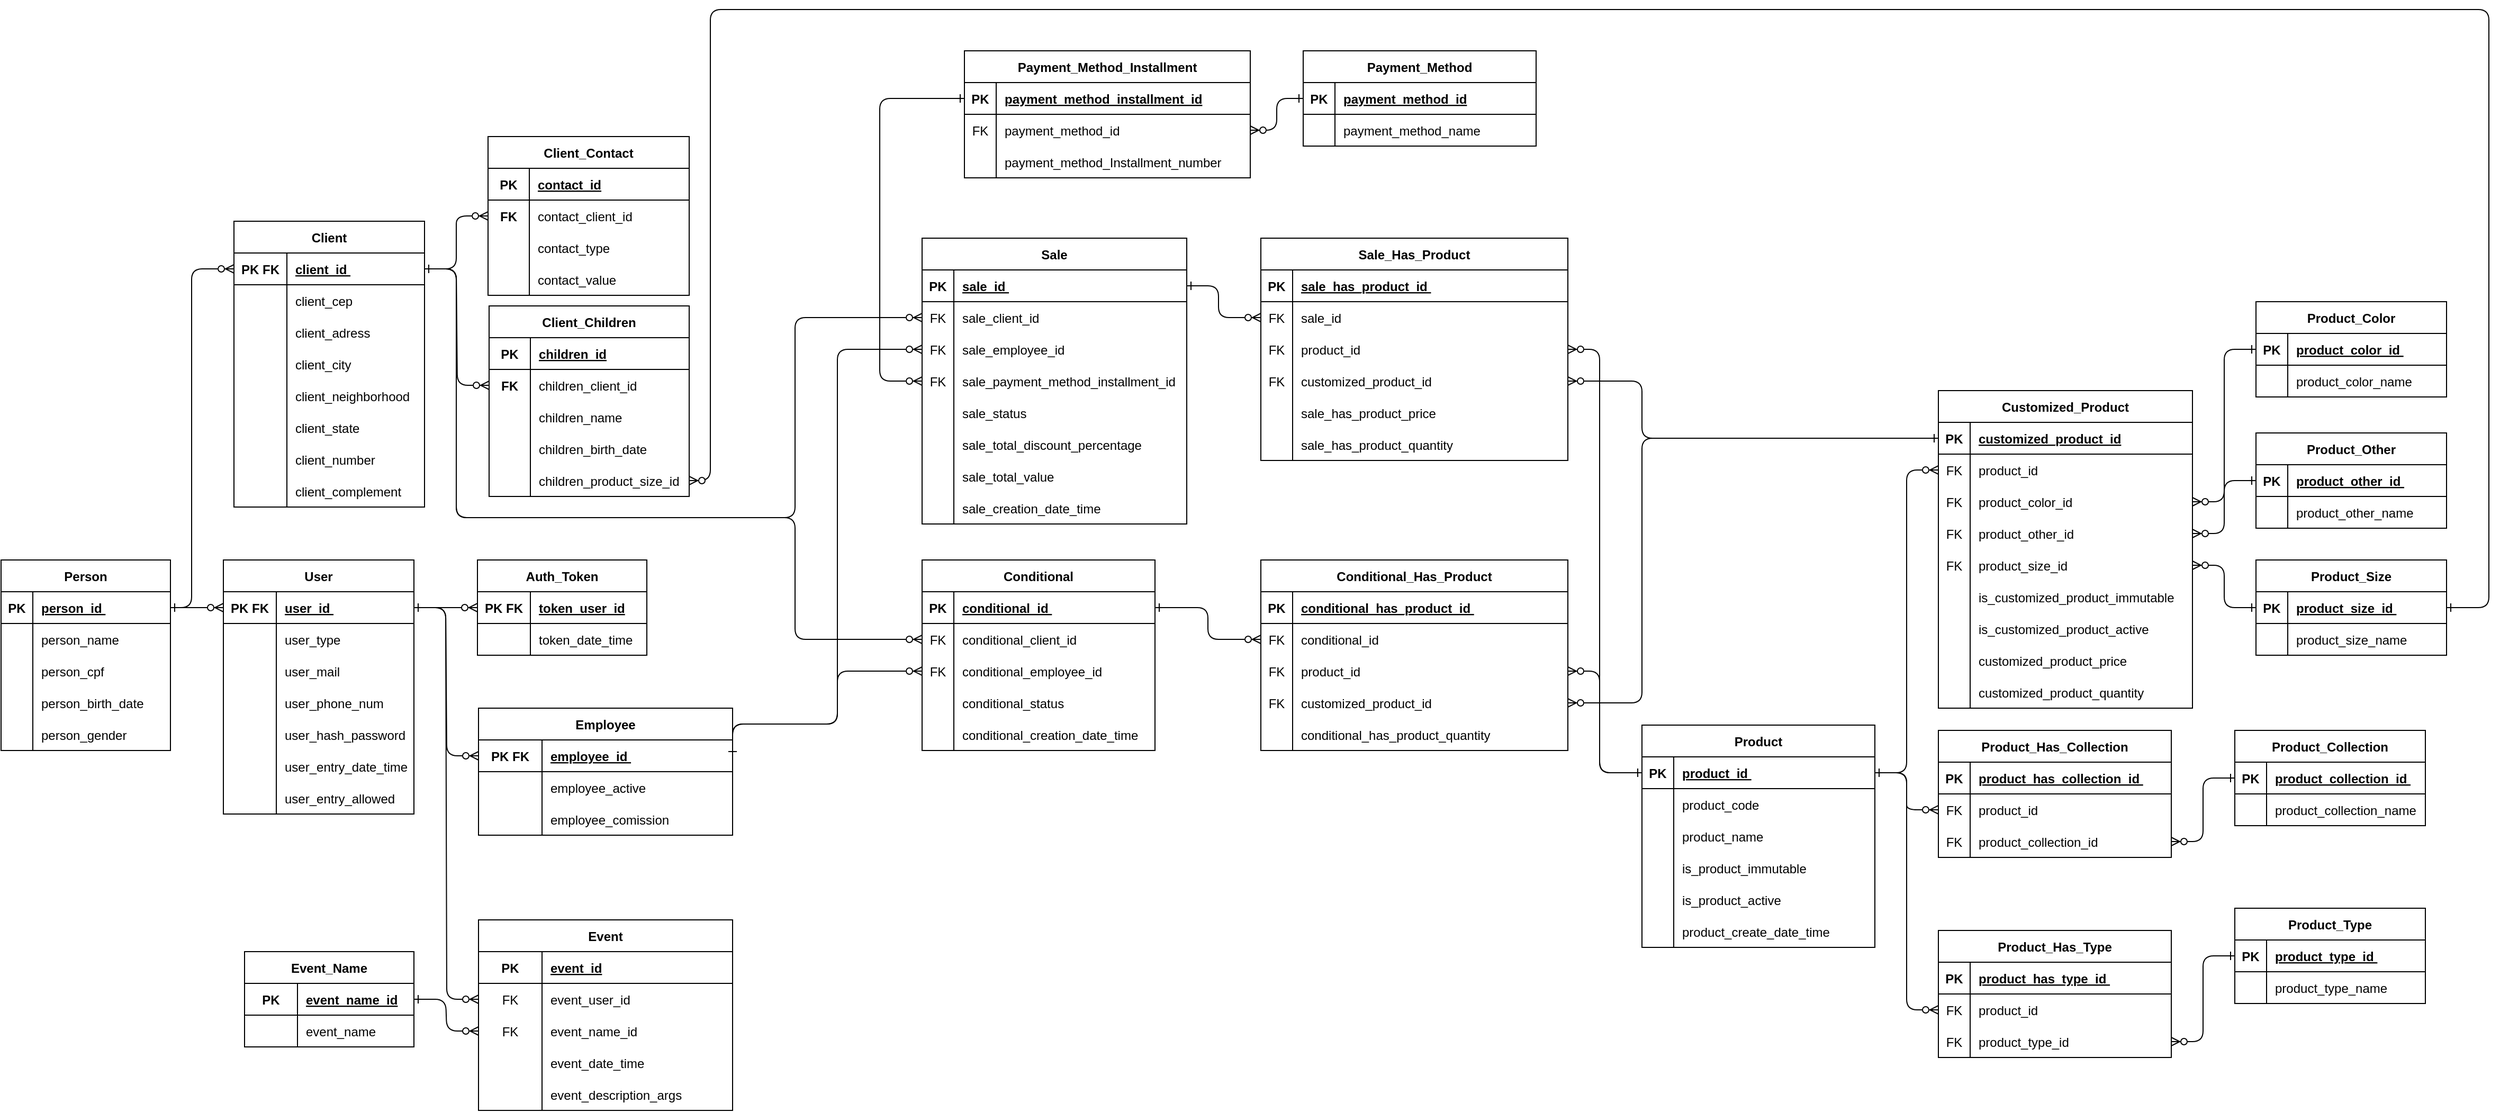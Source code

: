 <mxfile version="21.1.2" type="device">
  <diagram id="R2lEEEUBdFMjLlhIrx00" name="Page-1">
    <mxGraphModel dx="1418" dy="820" grid="1" gridSize="10" guides="1" tooltips="1" connect="1" arrows="1" fold="1" page="1" pageScale="1" pageWidth="850" pageHeight="1100" math="0" shadow="0" extFonts="Permanent Marker^https://fonts.googleapis.com/css?family=Permanent+Marker">
      <root>
        <mxCell id="0" />
        <mxCell id="1" parent="0" />
        <mxCell id="C-vyLk0tnHw3VtMMgP7b-1" value="" style="edgeStyle=entityRelationEdgeStyle;endArrow=ERzeroToMany;startArrow=ERone;endFill=1;startFill=0;entryX=0;entryY=0.5;entryDx=0;entryDy=0;" parent="1" source="C-vyLk0tnHw3VtMMgP7b-24" target="C-vyLk0tnHw3VtMMgP7b-3" edge="1">
          <mxGeometry width="100" height="100" relative="1" as="geometry">
            <mxPoint x="450" y="1280" as="sourcePoint" />
            <mxPoint x="470" y="725" as="targetPoint" />
          </mxGeometry>
        </mxCell>
        <mxCell id="C-vyLk0tnHw3VtMMgP7b-2" value="Auth_Token" style="shape=table;startSize=30;container=1;collapsible=1;childLayout=tableLayout;fixedRows=1;rowLines=0;fontStyle=1;align=center;resizeLast=1;" parent="1" vertex="1">
          <mxGeometry x="460" y="560" width="160" height="90" as="geometry">
            <mxRectangle x="350" width="100" height="30" as="alternateBounds" />
          </mxGeometry>
        </mxCell>
        <mxCell id="C-vyLk0tnHw3VtMMgP7b-3" value="" style="shape=partialRectangle;collapsible=0;dropTarget=0;pointerEvents=0;fillColor=none;points=[[0,0.5],[1,0.5]];portConstraint=eastwest;top=0;left=0;right=0;bottom=1;" parent="C-vyLk0tnHw3VtMMgP7b-2" vertex="1">
          <mxGeometry y="30" width="160" height="30" as="geometry" />
        </mxCell>
        <mxCell id="C-vyLk0tnHw3VtMMgP7b-4" value="PK FK" style="shape=partialRectangle;overflow=hidden;connectable=0;fillColor=none;top=0;left=0;bottom=0;right=0;fontStyle=1;" parent="C-vyLk0tnHw3VtMMgP7b-3" vertex="1">
          <mxGeometry width="50" height="30" as="geometry">
            <mxRectangle width="50" height="30" as="alternateBounds" />
          </mxGeometry>
        </mxCell>
        <mxCell id="C-vyLk0tnHw3VtMMgP7b-5" value="token_user_id" style="shape=partialRectangle;overflow=hidden;connectable=0;fillColor=none;top=0;left=0;bottom=0;right=0;align=left;spacingLeft=6;fontStyle=5;strokeColor=none;" parent="C-vyLk0tnHw3VtMMgP7b-3" vertex="1">
          <mxGeometry x="50" width="110" height="30" as="geometry">
            <mxRectangle width="110" height="30" as="alternateBounds" />
          </mxGeometry>
        </mxCell>
        <mxCell id="1cr4TgTquxD-qMzIaofv-1" style="shape=partialRectangle;collapsible=0;dropTarget=0;pointerEvents=0;fillColor=none;points=[[0,0.5],[1,0.5]];portConstraint=eastwest;top=0;left=0;right=0;bottom=1;" parent="C-vyLk0tnHw3VtMMgP7b-2" vertex="1">
          <mxGeometry y="60" width="160" height="30" as="geometry" />
        </mxCell>
        <mxCell id="1cr4TgTquxD-qMzIaofv-2" value="" style="shape=partialRectangle;overflow=hidden;connectable=0;fillColor=none;top=0;left=0;bottom=0;right=0;fontStyle=1;" parent="1cr4TgTquxD-qMzIaofv-1" vertex="1">
          <mxGeometry width="50" height="30" as="geometry">
            <mxRectangle width="50" height="30" as="alternateBounds" />
          </mxGeometry>
        </mxCell>
        <mxCell id="1cr4TgTquxD-qMzIaofv-3" value="token_date_time" style="shape=partialRectangle;overflow=hidden;connectable=0;fillColor=none;top=0;left=0;bottom=0;right=0;align=left;spacingLeft=6;fontStyle=0;strokeColor=none;" parent="1cr4TgTquxD-qMzIaofv-1" vertex="1">
          <mxGeometry x="50" width="110" height="30" as="geometry">
            <mxRectangle width="110" height="30" as="alternateBounds" />
          </mxGeometry>
        </mxCell>
        <mxCell id="C-vyLk0tnHw3VtMMgP7b-23" value="User" style="shape=table;startSize=30;container=1;collapsible=1;childLayout=tableLayout;fixedRows=1;rowLines=0;fontStyle=1;align=center;resizeLast=1;" parent="1" vertex="1">
          <mxGeometry x="220" y="560" width="180" height="240" as="geometry" />
        </mxCell>
        <mxCell id="C-vyLk0tnHw3VtMMgP7b-24" value="" style="shape=partialRectangle;collapsible=0;dropTarget=0;pointerEvents=0;fillColor=none;points=[[0,0.5],[1,0.5]];portConstraint=eastwest;top=0;left=0;right=0;bottom=1;" parent="C-vyLk0tnHw3VtMMgP7b-23" vertex="1">
          <mxGeometry y="30" width="180" height="30" as="geometry" />
        </mxCell>
        <mxCell id="C-vyLk0tnHw3VtMMgP7b-25" value="PK FK" style="shape=partialRectangle;overflow=hidden;connectable=0;fillColor=none;top=0;left=0;bottom=0;right=0;fontStyle=1;" parent="C-vyLk0tnHw3VtMMgP7b-24" vertex="1">
          <mxGeometry width="50" height="30" as="geometry">
            <mxRectangle width="50" height="30" as="alternateBounds" />
          </mxGeometry>
        </mxCell>
        <mxCell id="C-vyLk0tnHw3VtMMgP7b-26" value="user_id " style="shape=partialRectangle;overflow=hidden;connectable=0;fillColor=none;top=0;left=0;bottom=0;right=0;align=left;spacingLeft=6;fontStyle=5;" parent="C-vyLk0tnHw3VtMMgP7b-24" vertex="1">
          <mxGeometry x="50" width="130" height="30" as="geometry">
            <mxRectangle width="130" height="30" as="alternateBounds" />
          </mxGeometry>
        </mxCell>
        <mxCell id="hdHQE9Isms6MK_CqAOKc-28" style="shape=partialRectangle;collapsible=0;dropTarget=0;pointerEvents=0;fillColor=none;points=[[0,0.5],[1,0.5]];portConstraint=eastwest;top=0;left=0;right=0;bottom=0;" parent="C-vyLk0tnHw3VtMMgP7b-23" vertex="1">
          <mxGeometry y="60" width="180" height="30" as="geometry" />
        </mxCell>
        <mxCell id="hdHQE9Isms6MK_CqAOKc-29" value="" style="shape=partialRectangle;overflow=hidden;connectable=0;fillColor=none;top=0;left=0;bottom=0;right=0;" parent="hdHQE9Isms6MK_CqAOKc-28" vertex="1">
          <mxGeometry width="50" height="30" as="geometry">
            <mxRectangle width="50" height="30" as="alternateBounds" />
          </mxGeometry>
        </mxCell>
        <mxCell id="hdHQE9Isms6MK_CqAOKc-30" value="user_type" style="shape=partialRectangle;overflow=hidden;connectable=0;fillColor=none;top=0;left=0;bottom=0;right=0;align=left;spacingLeft=6;spacingTop=0;" parent="hdHQE9Isms6MK_CqAOKc-28" vertex="1">
          <mxGeometry x="50" width="130" height="30" as="geometry">
            <mxRectangle width="130" height="30" as="alternateBounds" />
          </mxGeometry>
        </mxCell>
        <mxCell id="hdHQE9Isms6MK_CqAOKc-31" style="shape=partialRectangle;collapsible=0;dropTarget=0;pointerEvents=0;fillColor=none;points=[[0,0.5],[1,0.5]];portConstraint=eastwest;top=0;left=0;right=0;bottom=0;" parent="C-vyLk0tnHw3VtMMgP7b-23" vertex="1">
          <mxGeometry y="90" width="180" height="30" as="geometry" />
        </mxCell>
        <mxCell id="hdHQE9Isms6MK_CqAOKc-32" style="shape=partialRectangle;overflow=hidden;connectable=0;fillColor=none;top=0;left=0;bottom=0;right=0;" parent="hdHQE9Isms6MK_CqAOKc-31" vertex="1">
          <mxGeometry width="50" height="30" as="geometry">
            <mxRectangle width="50" height="30" as="alternateBounds" />
          </mxGeometry>
        </mxCell>
        <mxCell id="hdHQE9Isms6MK_CqAOKc-33" value="user_mail" style="shape=partialRectangle;overflow=hidden;connectable=0;fillColor=none;top=0;left=0;bottom=0;right=0;align=left;spacingLeft=6;spacingTop=0;" parent="hdHQE9Isms6MK_CqAOKc-31" vertex="1">
          <mxGeometry x="50" width="130" height="30" as="geometry">
            <mxRectangle width="130" height="30" as="alternateBounds" />
          </mxGeometry>
        </mxCell>
        <mxCell id="hdHQE9Isms6MK_CqAOKc-34" style="shape=partialRectangle;collapsible=0;dropTarget=0;pointerEvents=0;fillColor=none;points=[[0,0.5],[1,0.5]];portConstraint=eastwest;top=0;left=0;right=0;bottom=0;" parent="C-vyLk0tnHw3VtMMgP7b-23" vertex="1">
          <mxGeometry y="120" width="180" height="30" as="geometry" />
        </mxCell>
        <mxCell id="hdHQE9Isms6MK_CqAOKc-35" value="" style="shape=partialRectangle;overflow=hidden;connectable=0;fillColor=none;top=0;left=0;bottom=0;right=0;" parent="hdHQE9Isms6MK_CqAOKc-34" vertex="1">
          <mxGeometry width="50" height="30" as="geometry">
            <mxRectangle width="50" height="30" as="alternateBounds" />
          </mxGeometry>
        </mxCell>
        <mxCell id="hdHQE9Isms6MK_CqAOKc-36" value="user_phone_num" style="shape=partialRectangle;overflow=hidden;connectable=0;fillColor=none;top=0;left=0;bottom=0;right=0;align=left;spacingLeft=6;spacingTop=0;" parent="hdHQE9Isms6MK_CqAOKc-34" vertex="1">
          <mxGeometry x="50" width="130" height="30" as="geometry">
            <mxRectangle width="130" height="30" as="alternateBounds" />
          </mxGeometry>
        </mxCell>
        <mxCell id="hdHQE9Isms6MK_CqAOKc-37" style="shape=partialRectangle;collapsible=0;dropTarget=0;pointerEvents=0;fillColor=none;points=[[0,0.5],[1,0.5]];portConstraint=eastwest;top=0;left=0;right=0;bottom=0;" parent="C-vyLk0tnHw3VtMMgP7b-23" vertex="1">
          <mxGeometry y="150" width="180" height="30" as="geometry" />
        </mxCell>
        <mxCell id="hdHQE9Isms6MK_CqAOKc-38" value="" style="shape=partialRectangle;overflow=hidden;connectable=0;fillColor=none;top=0;left=0;bottom=0;right=0;" parent="hdHQE9Isms6MK_CqAOKc-37" vertex="1">
          <mxGeometry width="50" height="30" as="geometry">
            <mxRectangle width="50" height="30" as="alternateBounds" />
          </mxGeometry>
        </mxCell>
        <mxCell id="hdHQE9Isms6MK_CqAOKc-39" value="user_hash_password" style="shape=partialRectangle;overflow=hidden;connectable=0;fillColor=none;top=0;left=0;bottom=0;right=0;align=left;spacingLeft=6;spacingTop=0;" parent="hdHQE9Isms6MK_CqAOKc-37" vertex="1">
          <mxGeometry x="50" width="130" height="30" as="geometry">
            <mxRectangle width="130" height="30" as="alternateBounds" />
          </mxGeometry>
        </mxCell>
        <mxCell id="hdHQE9Isms6MK_CqAOKc-40" style="shape=partialRectangle;collapsible=0;dropTarget=0;pointerEvents=0;fillColor=none;points=[[0,0.5],[1,0.5]];portConstraint=eastwest;top=0;left=0;right=0;bottom=0;" parent="C-vyLk0tnHw3VtMMgP7b-23" vertex="1">
          <mxGeometry y="180" width="180" height="30" as="geometry" />
        </mxCell>
        <mxCell id="hdHQE9Isms6MK_CqAOKc-41" style="shape=partialRectangle;overflow=hidden;connectable=0;fillColor=none;top=0;left=0;bottom=0;right=0;" parent="hdHQE9Isms6MK_CqAOKc-40" vertex="1">
          <mxGeometry width="50" height="30" as="geometry">
            <mxRectangle width="50" height="30" as="alternateBounds" />
          </mxGeometry>
        </mxCell>
        <mxCell id="hdHQE9Isms6MK_CqAOKc-42" value="user_entry_date_time" style="shape=partialRectangle;overflow=hidden;connectable=0;fillColor=none;top=0;left=0;bottom=0;right=0;align=left;spacingLeft=6;spacingTop=0;" parent="hdHQE9Isms6MK_CqAOKc-40" vertex="1">
          <mxGeometry x="50" width="130" height="30" as="geometry">
            <mxRectangle width="130" height="30" as="alternateBounds" />
          </mxGeometry>
        </mxCell>
        <mxCell id="hdHQE9Isms6MK_CqAOKc-43" style="shape=partialRectangle;collapsible=0;dropTarget=0;pointerEvents=0;fillColor=none;points=[[0,0.5],[1,0.5]];portConstraint=eastwest;top=0;left=0;right=0;bottom=0;" parent="C-vyLk0tnHw3VtMMgP7b-23" vertex="1">
          <mxGeometry y="210" width="180" height="30" as="geometry" />
        </mxCell>
        <mxCell id="hdHQE9Isms6MK_CqAOKc-44" style="shape=partialRectangle;overflow=hidden;connectable=0;fillColor=none;top=0;left=0;bottom=0;right=0;" parent="hdHQE9Isms6MK_CqAOKc-43" vertex="1">
          <mxGeometry width="50" height="30" as="geometry">
            <mxRectangle width="50" height="30" as="alternateBounds" />
          </mxGeometry>
        </mxCell>
        <mxCell id="hdHQE9Isms6MK_CqAOKc-45" value="user_entry_allowed" style="shape=partialRectangle;overflow=hidden;connectable=0;fillColor=none;top=0;left=0;bottom=0;right=0;align=left;spacingLeft=6;spacingTop=0;" parent="hdHQE9Isms6MK_CqAOKc-43" vertex="1">
          <mxGeometry x="50" width="130" height="30" as="geometry">
            <mxRectangle width="130" height="30" as="alternateBounds" />
          </mxGeometry>
        </mxCell>
        <mxCell id="rSOG_XVCGVy_Who1HL_c-12" value="" style="edgeStyle=entityRelationEdgeStyle;endArrow=ERzeroToMany;startArrow=ERone;endFill=1;startFill=0;entryX=0;entryY=0.5;entryDx=0;entryDy=0;exitX=1;exitY=0.5;exitDx=0;exitDy=0;" parent="1" source="C-vyLk0tnHw3VtMMgP7b-24" target="rSOG_XVCGVy_Who1HL_c-23" edge="1">
          <mxGeometry width="100" height="100" relative="1" as="geometry">
            <mxPoint x="410" y="735" as="sourcePoint" />
            <mxPoint x="460" y="705" as="targetPoint" />
          </mxGeometry>
        </mxCell>
        <mxCell id="rSOG_XVCGVy_Who1HL_c-22" value="Employee" style="shape=table;startSize=30;container=1;collapsible=1;childLayout=tableLayout;fixedRows=1;rowLines=0;fontStyle=1;align=center;resizeLast=1;" parent="1" vertex="1">
          <mxGeometry x="461" y="700" width="240" height="120" as="geometry" />
        </mxCell>
        <mxCell id="rSOG_XVCGVy_Who1HL_c-23" value="" style="shape=partialRectangle;collapsible=0;dropTarget=0;pointerEvents=0;fillColor=none;points=[[0,0.5],[1,0.5]];portConstraint=eastwest;top=0;left=0;right=0;bottom=1;" parent="rSOG_XVCGVy_Who1HL_c-22" vertex="1">
          <mxGeometry y="30" width="240" height="30" as="geometry" />
        </mxCell>
        <mxCell id="rSOG_XVCGVy_Who1HL_c-24" value="PK FK" style="shape=partialRectangle;overflow=hidden;connectable=0;fillColor=none;top=0;left=0;bottom=0;right=0;fontStyle=1;" parent="rSOG_XVCGVy_Who1HL_c-23" vertex="1">
          <mxGeometry width="60" height="30" as="geometry">
            <mxRectangle width="60" height="30" as="alternateBounds" />
          </mxGeometry>
        </mxCell>
        <mxCell id="rSOG_XVCGVy_Who1HL_c-25" value="employee_id " style="shape=partialRectangle;overflow=hidden;connectable=0;fillColor=none;top=0;left=0;bottom=0;right=0;align=left;spacingLeft=6;fontStyle=5;" parent="rSOG_XVCGVy_Who1HL_c-23" vertex="1">
          <mxGeometry x="60" width="180" height="30" as="geometry">
            <mxRectangle width="180" height="30" as="alternateBounds" />
          </mxGeometry>
        </mxCell>
        <mxCell id="rSOG_XVCGVy_Who1HL_c-26" style="shape=partialRectangle;collapsible=0;dropTarget=0;pointerEvents=0;fillColor=none;points=[[0,0.5],[1,0.5]];portConstraint=eastwest;top=0;left=0;right=0;bottom=0;" parent="rSOG_XVCGVy_Who1HL_c-22" vertex="1">
          <mxGeometry y="60" width="240" height="30" as="geometry" />
        </mxCell>
        <mxCell id="rSOG_XVCGVy_Who1HL_c-27" style="shape=partialRectangle;overflow=hidden;connectable=0;fillColor=none;top=0;left=0;bottom=0;right=0;" parent="rSOG_XVCGVy_Who1HL_c-26" vertex="1">
          <mxGeometry width="60" height="30" as="geometry">
            <mxRectangle width="60" height="30" as="alternateBounds" />
          </mxGeometry>
        </mxCell>
        <mxCell id="rSOG_XVCGVy_Who1HL_c-28" value="employee_active" style="shape=partialRectangle;overflow=hidden;connectable=0;fillColor=none;top=0;left=0;bottom=0;right=0;align=left;spacingLeft=6;spacingTop=0;" parent="rSOG_XVCGVy_Who1HL_c-26" vertex="1">
          <mxGeometry x="60" width="180" height="30" as="geometry">
            <mxRectangle width="180" height="30" as="alternateBounds" />
          </mxGeometry>
        </mxCell>
        <mxCell id="rSOG_XVCGVy_Who1HL_c-38" style="shape=partialRectangle;collapsible=0;dropTarget=0;pointerEvents=0;fillColor=none;points=[[0,0.5],[1,0.5]];portConstraint=eastwest;top=0;left=0;right=0;bottom=0;" parent="rSOG_XVCGVy_Who1HL_c-22" vertex="1">
          <mxGeometry y="90" width="240" height="30" as="geometry" />
        </mxCell>
        <mxCell id="rSOG_XVCGVy_Who1HL_c-39" style="shape=partialRectangle;overflow=hidden;connectable=0;fillColor=none;top=0;left=0;bottom=0;right=0;" parent="rSOG_XVCGVy_Who1HL_c-38" vertex="1">
          <mxGeometry width="60" height="30" as="geometry">
            <mxRectangle width="60" height="30" as="alternateBounds" />
          </mxGeometry>
        </mxCell>
        <mxCell id="rSOG_XVCGVy_Who1HL_c-40" value="employee_comission" style="shape=partialRectangle;overflow=hidden;connectable=0;fillColor=none;top=0;left=0;bottom=0;right=0;align=left;spacingLeft=6;spacingTop=0;" parent="rSOG_XVCGVy_Who1HL_c-38" vertex="1">
          <mxGeometry x="60" width="180" height="30" as="geometry">
            <mxRectangle width="180" height="30" as="alternateBounds" />
          </mxGeometry>
        </mxCell>
        <mxCell id="rSOG_XVCGVy_Who1HL_c-53" value="Event" style="shape=table;startSize=30;container=1;collapsible=1;childLayout=tableLayout;fixedRows=1;rowLines=0;fontStyle=1;align=center;resizeLast=1;" parent="1" vertex="1">
          <mxGeometry x="461" y="900" width="240" height="180" as="geometry" />
        </mxCell>
        <mxCell id="rSOG_XVCGVy_Who1HL_c-54" value="" style="shape=partialRectangle;collapsible=0;dropTarget=0;pointerEvents=0;fillColor=none;points=[[0,0.5],[1,0.5]];portConstraint=eastwest;top=0;left=0;right=0;bottom=1;" parent="rSOG_XVCGVy_Who1HL_c-53" vertex="1">
          <mxGeometry y="30" width="240" height="30" as="geometry" />
        </mxCell>
        <mxCell id="rSOG_XVCGVy_Who1HL_c-55" value="PK" style="shape=partialRectangle;overflow=hidden;connectable=0;fillColor=none;top=0;left=0;bottom=0;right=0;fontStyle=1;" parent="rSOG_XVCGVy_Who1HL_c-54" vertex="1">
          <mxGeometry width="60" height="30" as="geometry">
            <mxRectangle width="60" height="30" as="alternateBounds" />
          </mxGeometry>
        </mxCell>
        <mxCell id="rSOG_XVCGVy_Who1HL_c-56" value="event_id" style="shape=partialRectangle;overflow=hidden;connectable=0;fillColor=none;top=0;left=0;bottom=0;right=0;align=left;spacingLeft=6;fontStyle=5;" parent="rSOG_XVCGVy_Who1HL_c-54" vertex="1">
          <mxGeometry x="60" width="180" height="30" as="geometry">
            <mxRectangle width="180" height="30" as="alternateBounds" />
          </mxGeometry>
        </mxCell>
        <mxCell id="rSOG_XVCGVy_Who1HL_c-57" style="shape=partialRectangle;collapsible=0;dropTarget=0;pointerEvents=0;fillColor=none;points=[[0,0.5],[1,0.5]];portConstraint=eastwest;top=0;left=0;right=0;bottom=0;" parent="rSOG_XVCGVy_Who1HL_c-53" vertex="1">
          <mxGeometry y="60" width="240" height="30" as="geometry" />
        </mxCell>
        <mxCell id="rSOG_XVCGVy_Who1HL_c-58" value="FK" style="shape=partialRectangle;overflow=hidden;connectable=0;fillColor=none;top=0;left=0;bottom=0;right=0;" parent="rSOG_XVCGVy_Who1HL_c-57" vertex="1">
          <mxGeometry width="60" height="30" as="geometry">
            <mxRectangle width="60" height="30" as="alternateBounds" />
          </mxGeometry>
        </mxCell>
        <mxCell id="rSOG_XVCGVy_Who1HL_c-59" value="event_user_id" style="shape=partialRectangle;overflow=hidden;connectable=0;fillColor=none;top=0;left=0;bottom=0;right=0;align=left;spacingLeft=6;spacingTop=0;" parent="rSOG_XVCGVy_Who1HL_c-57" vertex="1">
          <mxGeometry x="60" width="180" height="30" as="geometry">
            <mxRectangle width="180" height="30" as="alternateBounds" />
          </mxGeometry>
        </mxCell>
        <mxCell id="rSOG_XVCGVy_Who1HL_c-60" style="shape=partialRectangle;collapsible=0;dropTarget=0;pointerEvents=0;fillColor=none;points=[[0,0.5],[1,0.5]];portConstraint=eastwest;top=0;left=0;right=0;bottom=0;" parent="rSOG_XVCGVy_Who1HL_c-53" vertex="1">
          <mxGeometry y="90" width="240" height="30" as="geometry" />
        </mxCell>
        <mxCell id="rSOG_XVCGVy_Who1HL_c-61" value="FK" style="shape=partialRectangle;overflow=hidden;connectable=0;fillColor=none;top=0;left=0;bottom=0;right=0;" parent="rSOG_XVCGVy_Who1HL_c-60" vertex="1">
          <mxGeometry width="60" height="30" as="geometry">
            <mxRectangle width="60" height="30" as="alternateBounds" />
          </mxGeometry>
        </mxCell>
        <mxCell id="rSOG_XVCGVy_Who1HL_c-62" value="event_name_id" style="shape=partialRectangle;overflow=hidden;connectable=0;fillColor=none;top=0;left=0;bottom=0;right=0;align=left;spacingLeft=6;spacingTop=0;" parent="rSOG_XVCGVy_Who1HL_c-60" vertex="1">
          <mxGeometry x="60" width="180" height="30" as="geometry">
            <mxRectangle width="180" height="30" as="alternateBounds" />
          </mxGeometry>
        </mxCell>
        <mxCell id="rSOG_XVCGVy_Who1HL_c-63" style="shape=partialRectangle;collapsible=0;dropTarget=0;pointerEvents=0;fillColor=none;points=[[0,0.5],[1,0.5]];portConstraint=eastwest;top=0;left=0;right=0;bottom=0;" parent="rSOG_XVCGVy_Who1HL_c-53" vertex="1">
          <mxGeometry y="120" width="240" height="30" as="geometry" />
        </mxCell>
        <mxCell id="rSOG_XVCGVy_Who1HL_c-64" style="shape=partialRectangle;overflow=hidden;connectable=0;fillColor=none;top=0;left=0;bottom=0;right=0;" parent="rSOG_XVCGVy_Who1HL_c-63" vertex="1">
          <mxGeometry width="60" height="30" as="geometry">
            <mxRectangle width="60" height="30" as="alternateBounds" />
          </mxGeometry>
        </mxCell>
        <mxCell id="rSOG_XVCGVy_Who1HL_c-65" value="event_date_time" style="shape=partialRectangle;overflow=hidden;connectable=0;fillColor=none;top=0;left=0;bottom=0;right=0;align=left;spacingLeft=6;spacingTop=0;" parent="rSOG_XVCGVy_Who1HL_c-63" vertex="1">
          <mxGeometry x="60" width="180" height="30" as="geometry">
            <mxRectangle width="180" height="30" as="alternateBounds" />
          </mxGeometry>
        </mxCell>
        <mxCell id="rSOG_XVCGVy_Who1HL_c-66" style="shape=partialRectangle;collapsible=0;dropTarget=0;pointerEvents=0;fillColor=none;points=[[0,0.5],[1,0.5]];portConstraint=eastwest;top=0;left=0;right=0;bottom=0;" parent="rSOG_XVCGVy_Who1HL_c-53" vertex="1">
          <mxGeometry y="150" width="240" height="30" as="geometry" />
        </mxCell>
        <mxCell id="rSOG_XVCGVy_Who1HL_c-67" style="shape=partialRectangle;overflow=hidden;connectable=0;fillColor=none;top=0;left=0;bottom=0;right=0;" parent="rSOG_XVCGVy_Who1HL_c-66" vertex="1">
          <mxGeometry width="60" height="30" as="geometry">
            <mxRectangle width="60" height="30" as="alternateBounds" />
          </mxGeometry>
        </mxCell>
        <mxCell id="rSOG_XVCGVy_Who1HL_c-68" value="event_description_args" style="shape=partialRectangle;overflow=hidden;connectable=0;fillColor=none;top=0;left=0;bottom=0;right=0;align=left;spacingLeft=6;spacingTop=0;" parent="rSOG_XVCGVy_Who1HL_c-66" vertex="1">
          <mxGeometry x="60" width="180" height="30" as="geometry">
            <mxRectangle width="180" height="30" as="alternateBounds" />
          </mxGeometry>
        </mxCell>
        <mxCell id="rSOG_XVCGVy_Who1HL_c-77" value="" style="edgeStyle=entityRelationEdgeStyle;endArrow=ERzeroToMany;startArrow=ERone;endFill=1;startFill=0;entryX=0;entryY=0.5;entryDx=0;entryDy=0;exitX=1;exitY=0.5;exitDx=0;exitDy=0;" parent="1" source="C-vyLk0tnHw3VtMMgP7b-24" target="rSOG_XVCGVy_Who1HL_c-57" edge="1">
          <mxGeometry width="100" height="100" relative="1" as="geometry">
            <mxPoint x="410" y="615" as="sourcePoint" />
            <mxPoint x="470" y="745" as="targetPoint" />
          </mxGeometry>
        </mxCell>
        <mxCell id="rSOG_XVCGVy_Who1HL_c-78" value="Event_Name" style="shape=table;startSize=30;container=1;collapsible=1;childLayout=tableLayout;fixedRows=1;rowLines=0;fontStyle=1;align=center;resizeLast=1;" parent="1" vertex="1">
          <mxGeometry x="240" y="930" width="160" height="90" as="geometry">
            <mxRectangle x="350" width="100" height="30" as="alternateBounds" />
          </mxGeometry>
        </mxCell>
        <mxCell id="rSOG_XVCGVy_Who1HL_c-79" value="" style="shape=partialRectangle;collapsible=0;dropTarget=0;pointerEvents=0;fillColor=none;points=[[0,0.5],[1,0.5]];portConstraint=eastwest;top=0;left=0;right=0;bottom=1;" parent="rSOG_XVCGVy_Who1HL_c-78" vertex="1">
          <mxGeometry y="30" width="160" height="30" as="geometry" />
        </mxCell>
        <mxCell id="rSOG_XVCGVy_Who1HL_c-80" value="PK" style="shape=partialRectangle;overflow=hidden;connectable=0;fillColor=none;top=0;left=0;bottom=0;right=0;fontStyle=1;" parent="rSOG_XVCGVy_Who1HL_c-79" vertex="1">
          <mxGeometry width="50" height="30" as="geometry">
            <mxRectangle width="50" height="30" as="alternateBounds" />
          </mxGeometry>
        </mxCell>
        <mxCell id="rSOG_XVCGVy_Who1HL_c-81" value="event_name_id" style="shape=partialRectangle;overflow=hidden;connectable=0;fillColor=none;top=0;left=0;bottom=0;right=0;align=left;spacingLeft=6;fontStyle=5;strokeColor=none;" parent="rSOG_XVCGVy_Who1HL_c-79" vertex="1">
          <mxGeometry x="50" width="110" height="30" as="geometry">
            <mxRectangle width="110" height="30" as="alternateBounds" />
          </mxGeometry>
        </mxCell>
        <mxCell id="rSOG_XVCGVy_Who1HL_c-82" style="shape=partialRectangle;collapsible=0;dropTarget=0;pointerEvents=0;fillColor=none;points=[[0,0.5],[1,0.5]];portConstraint=eastwest;top=0;left=0;right=0;bottom=1;" parent="rSOG_XVCGVy_Who1HL_c-78" vertex="1">
          <mxGeometry y="60" width="160" height="30" as="geometry" />
        </mxCell>
        <mxCell id="rSOG_XVCGVy_Who1HL_c-83" value="" style="shape=partialRectangle;overflow=hidden;connectable=0;fillColor=none;top=0;left=0;bottom=0;right=0;fontStyle=1;" parent="rSOG_XVCGVy_Who1HL_c-82" vertex="1">
          <mxGeometry width="50" height="30" as="geometry">
            <mxRectangle width="50" height="30" as="alternateBounds" />
          </mxGeometry>
        </mxCell>
        <mxCell id="rSOG_XVCGVy_Who1HL_c-84" value="event_name" style="shape=partialRectangle;overflow=hidden;connectable=0;fillColor=none;top=0;left=0;bottom=0;right=0;align=left;spacingLeft=6;fontStyle=0;strokeColor=none;" parent="rSOG_XVCGVy_Who1HL_c-82" vertex="1">
          <mxGeometry x="50" width="110" height="30" as="geometry">
            <mxRectangle width="110" height="30" as="alternateBounds" />
          </mxGeometry>
        </mxCell>
        <mxCell id="rSOG_XVCGVy_Who1HL_c-85" value="" style="edgeStyle=entityRelationEdgeStyle;endArrow=ERzeroToMany;startArrow=ERone;endFill=1;startFill=0;entryX=0;entryY=0.5;entryDx=0;entryDy=0;exitX=1;exitY=0.5;exitDx=0;exitDy=0;" parent="1" source="rSOG_XVCGVy_Who1HL_c-79" target="rSOG_XVCGVy_Who1HL_c-60" edge="1">
          <mxGeometry width="100" height="100" relative="1" as="geometry">
            <mxPoint x="410" y="615" as="sourcePoint" />
            <mxPoint x="471" y="955" as="targetPoint" />
          </mxGeometry>
        </mxCell>
        <mxCell id="lAv9fksESu4tIauAvT9V-1" value="Person" style="shape=table;startSize=30;container=1;collapsible=1;childLayout=tableLayout;fixedRows=1;rowLines=0;fontStyle=1;align=center;resizeLast=1;" parent="1" vertex="1">
          <mxGeometry x="10" y="560" width="160" height="180" as="geometry" />
        </mxCell>
        <mxCell id="lAv9fksESu4tIauAvT9V-2" value="" style="shape=partialRectangle;collapsible=0;dropTarget=0;pointerEvents=0;fillColor=none;points=[[0,0.5],[1,0.5]];portConstraint=eastwest;top=0;left=0;right=0;bottom=1;" parent="lAv9fksESu4tIauAvT9V-1" vertex="1">
          <mxGeometry y="30" width="160" height="30" as="geometry" />
        </mxCell>
        <mxCell id="lAv9fksESu4tIauAvT9V-3" value="PK" style="shape=partialRectangle;overflow=hidden;connectable=0;fillColor=none;top=0;left=0;bottom=0;right=0;fontStyle=1;" parent="lAv9fksESu4tIauAvT9V-2" vertex="1">
          <mxGeometry width="30" height="30" as="geometry">
            <mxRectangle width="30" height="30" as="alternateBounds" />
          </mxGeometry>
        </mxCell>
        <mxCell id="lAv9fksESu4tIauAvT9V-4" value="person_id " style="shape=partialRectangle;overflow=hidden;connectable=0;fillColor=none;top=0;left=0;bottom=0;right=0;align=left;spacingLeft=6;fontStyle=5;" parent="lAv9fksESu4tIauAvT9V-2" vertex="1">
          <mxGeometry x="30" width="130" height="30" as="geometry">
            <mxRectangle width="130" height="30" as="alternateBounds" />
          </mxGeometry>
        </mxCell>
        <mxCell id="lAv9fksESu4tIauAvT9V-5" style="shape=partialRectangle;collapsible=0;dropTarget=0;pointerEvents=0;fillColor=none;points=[[0,0.5],[1,0.5]];portConstraint=eastwest;top=0;left=0;right=0;bottom=0;" parent="lAv9fksESu4tIauAvT9V-1" vertex="1">
          <mxGeometry y="60" width="160" height="30" as="geometry" />
        </mxCell>
        <mxCell id="lAv9fksESu4tIauAvT9V-6" style="shape=partialRectangle;overflow=hidden;connectable=0;fillColor=none;top=0;left=0;bottom=0;right=0;" parent="lAv9fksESu4tIauAvT9V-5" vertex="1">
          <mxGeometry width="30" height="30" as="geometry">
            <mxRectangle width="30" height="30" as="alternateBounds" />
          </mxGeometry>
        </mxCell>
        <mxCell id="lAv9fksESu4tIauAvT9V-7" value="person_name" style="shape=partialRectangle;overflow=hidden;connectable=0;fillColor=none;top=0;left=0;bottom=0;right=0;align=left;spacingLeft=6;spacingTop=0;" parent="lAv9fksESu4tIauAvT9V-5" vertex="1">
          <mxGeometry x="30" width="130" height="30" as="geometry">
            <mxRectangle width="130" height="30" as="alternateBounds" />
          </mxGeometry>
        </mxCell>
        <mxCell id="lAv9fksESu4tIauAvT9V-8" style="shape=partialRectangle;collapsible=0;dropTarget=0;pointerEvents=0;fillColor=none;points=[[0,0.5],[1,0.5]];portConstraint=eastwest;top=0;left=0;right=0;bottom=0;" parent="lAv9fksESu4tIauAvT9V-1" vertex="1">
          <mxGeometry y="90" width="160" height="30" as="geometry" />
        </mxCell>
        <mxCell id="lAv9fksESu4tIauAvT9V-9" style="shape=partialRectangle;overflow=hidden;connectable=0;fillColor=none;top=0;left=0;bottom=0;right=0;" parent="lAv9fksESu4tIauAvT9V-8" vertex="1">
          <mxGeometry width="30" height="30" as="geometry">
            <mxRectangle width="30" height="30" as="alternateBounds" />
          </mxGeometry>
        </mxCell>
        <mxCell id="lAv9fksESu4tIauAvT9V-10" value="person_cpf" style="shape=partialRectangle;overflow=hidden;connectable=0;fillColor=none;top=0;left=0;bottom=0;right=0;align=left;spacingLeft=6;spacingTop=0;" parent="lAv9fksESu4tIauAvT9V-8" vertex="1">
          <mxGeometry x="30" width="130" height="30" as="geometry">
            <mxRectangle width="130" height="30" as="alternateBounds" />
          </mxGeometry>
        </mxCell>
        <mxCell id="lAv9fksESu4tIauAvT9V-11" style="shape=partialRectangle;collapsible=0;dropTarget=0;pointerEvents=0;fillColor=none;points=[[0,0.5],[1,0.5]];portConstraint=eastwest;top=0;left=0;right=0;bottom=0;" parent="lAv9fksESu4tIauAvT9V-1" vertex="1">
          <mxGeometry y="120" width="160" height="30" as="geometry" />
        </mxCell>
        <mxCell id="lAv9fksESu4tIauAvT9V-12" style="shape=partialRectangle;overflow=hidden;connectable=0;fillColor=none;top=0;left=0;bottom=0;right=0;" parent="lAv9fksESu4tIauAvT9V-11" vertex="1">
          <mxGeometry width="30" height="30" as="geometry">
            <mxRectangle width="30" height="30" as="alternateBounds" />
          </mxGeometry>
        </mxCell>
        <mxCell id="lAv9fksESu4tIauAvT9V-13" value="person_birth_date" style="shape=partialRectangle;overflow=hidden;connectable=0;fillColor=none;top=0;left=0;bottom=0;right=0;align=left;spacingLeft=6;spacingTop=0;" parent="lAv9fksESu4tIauAvT9V-11" vertex="1">
          <mxGeometry x="30" width="130" height="30" as="geometry">
            <mxRectangle width="130" height="30" as="alternateBounds" />
          </mxGeometry>
        </mxCell>
        <mxCell id="lAv9fksESu4tIauAvT9V-14" style="shape=partialRectangle;collapsible=0;dropTarget=0;pointerEvents=0;fillColor=none;points=[[0,0.5],[1,0.5]];portConstraint=eastwest;top=0;left=0;right=0;bottom=0;" parent="lAv9fksESu4tIauAvT9V-1" vertex="1">
          <mxGeometry y="150" width="160" height="30" as="geometry" />
        </mxCell>
        <mxCell id="lAv9fksESu4tIauAvT9V-15" style="shape=partialRectangle;overflow=hidden;connectable=0;fillColor=none;top=0;left=0;bottom=0;right=0;" parent="lAv9fksESu4tIauAvT9V-14" vertex="1">
          <mxGeometry width="30" height="30" as="geometry">
            <mxRectangle width="30" height="30" as="alternateBounds" />
          </mxGeometry>
        </mxCell>
        <mxCell id="lAv9fksESu4tIauAvT9V-16" value="person_gender" style="shape=partialRectangle;overflow=hidden;connectable=0;fillColor=none;top=0;left=0;bottom=0;right=0;align=left;spacingLeft=6;spacingTop=0;" parent="lAv9fksESu4tIauAvT9V-14" vertex="1">
          <mxGeometry x="30" width="130" height="30" as="geometry">
            <mxRectangle width="130" height="30" as="alternateBounds" />
          </mxGeometry>
        </mxCell>
        <mxCell id="lAv9fksESu4tIauAvT9V-35" value="" style="edgeStyle=entityRelationEdgeStyle;endArrow=ERzeroToMany;startArrow=ERone;endFill=1;startFill=0;entryX=0;entryY=0.5;entryDx=0;entryDy=0;exitX=1;exitY=0.5;exitDx=0;exitDy=0;" parent="1" source="lAv9fksESu4tIauAvT9V-2" target="C-vyLk0tnHw3VtMMgP7b-24" edge="1">
          <mxGeometry width="100" height="100" relative="1" as="geometry">
            <mxPoint x="410" y="615" as="sourcePoint" />
            <mxPoint x="470" y="615" as="targetPoint" />
          </mxGeometry>
        </mxCell>
        <mxCell id="9OUAjjWgiY303djrxbVv-1" value="Client" style="shape=table;startSize=30;container=1;collapsible=1;childLayout=tableLayout;fixedRows=1;rowLines=0;fontStyle=1;align=center;resizeLast=1;" parent="1" vertex="1">
          <mxGeometry x="230" y="240" width="180" height="270" as="geometry" />
        </mxCell>
        <mxCell id="9OUAjjWgiY303djrxbVv-2" value="" style="shape=partialRectangle;collapsible=0;dropTarget=0;pointerEvents=0;fillColor=none;points=[[0,0.5],[1,0.5]];portConstraint=eastwest;top=0;left=0;right=0;bottom=1;" parent="9OUAjjWgiY303djrxbVv-1" vertex="1">
          <mxGeometry y="30" width="180" height="30" as="geometry" />
        </mxCell>
        <mxCell id="9OUAjjWgiY303djrxbVv-3" value="PK FK" style="shape=partialRectangle;overflow=hidden;connectable=0;fillColor=none;top=0;left=0;bottom=0;right=0;fontStyle=1;" parent="9OUAjjWgiY303djrxbVv-2" vertex="1">
          <mxGeometry width="50.0" height="30" as="geometry">
            <mxRectangle width="50.0" height="30" as="alternateBounds" />
          </mxGeometry>
        </mxCell>
        <mxCell id="9OUAjjWgiY303djrxbVv-4" value="client_id " style="shape=partialRectangle;overflow=hidden;connectable=0;fillColor=none;top=0;left=0;bottom=0;right=0;align=left;spacingLeft=6;fontStyle=5;" parent="9OUAjjWgiY303djrxbVv-2" vertex="1">
          <mxGeometry x="50.0" width="130.0" height="30" as="geometry">
            <mxRectangle width="130.0" height="30" as="alternateBounds" />
          </mxGeometry>
        </mxCell>
        <mxCell id="9OUAjjWgiY303djrxbVv-5" style="shape=partialRectangle;collapsible=0;dropTarget=0;pointerEvents=0;fillColor=none;points=[[0,0.5],[1,0.5]];portConstraint=eastwest;top=0;left=0;right=0;bottom=0;" parent="9OUAjjWgiY303djrxbVv-1" vertex="1">
          <mxGeometry y="60" width="180" height="30" as="geometry" />
        </mxCell>
        <mxCell id="9OUAjjWgiY303djrxbVv-6" style="shape=partialRectangle;overflow=hidden;connectable=0;fillColor=none;top=0;left=0;bottom=0;right=0;" parent="9OUAjjWgiY303djrxbVv-5" vertex="1">
          <mxGeometry width="50.0" height="30" as="geometry">
            <mxRectangle width="50.0" height="30" as="alternateBounds" />
          </mxGeometry>
        </mxCell>
        <mxCell id="9OUAjjWgiY303djrxbVv-7" value="client_cep" style="shape=partialRectangle;overflow=hidden;connectable=0;fillColor=none;top=0;left=0;bottom=0;right=0;align=left;spacingLeft=6;spacingTop=0;" parent="9OUAjjWgiY303djrxbVv-5" vertex="1">
          <mxGeometry x="50.0" width="130.0" height="30" as="geometry">
            <mxRectangle width="130.0" height="30" as="alternateBounds" />
          </mxGeometry>
        </mxCell>
        <mxCell id="9OUAjjWgiY303djrxbVv-8" style="shape=partialRectangle;collapsible=0;dropTarget=0;pointerEvents=0;fillColor=none;points=[[0,0.5],[1,0.5]];portConstraint=eastwest;top=0;left=0;right=0;bottom=0;" parent="9OUAjjWgiY303djrxbVv-1" vertex="1">
          <mxGeometry y="90" width="180" height="30" as="geometry" />
        </mxCell>
        <mxCell id="9OUAjjWgiY303djrxbVv-9" style="shape=partialRectangle;overflow=hidden;connectable=0;fillColor=none;top=0;left=0;bottom=0;right=0;" parent="9OUAjjWgiY303djrxbVv-8" vertex="1">
          <mxGeometry width="50.0" height="30" as="geometry">
            <mxRectangle width="50.0" height="30" as="alternateBounds" />
          </mxGeometry>
        </mxCell>
        <mxCell id="9OUAjjWgiY303djrxbVv-10" value="client_adress" style="shape=partialRectangle;overflow=hidden;connectable=0;fillColor=none;top=0;left=0;bottom=0;right=0;align=left;spacingLeft=6;spacingTop=0;" parent="9OUAjjWgiY303djrxbVv-8" vertex="1">
          <mxGeometry x="50.0" width="130.0" height="30" as="geometry">
            <mxRectangle width="130.0" height="30" as="alternateBounds" />
          </mxGeometry>
        </mxCell>
        <mxCell id="9OUAjjWgiY303djrxbVv-11" style="shape=partialRectangle;collapsible=0;dropTarget=0;pointerEvents=0;fillColor=none;points=[[0,0.5],[1,0.5]];portConstraint=eastwest;top=0;left=0;right=0;bottom=0;" parent="9OUAjjWgiY303djrxbVv-1" vertex="1">
          <mxGeometry y="120" width="180" height="30" as="geometry" />
        </mxCell>
        <mxCell id="9OUAjjWgiY303djrxbVv-12" style="shape=partialRectangle;overflow=hidden;connectable=0;fillColor=none;top=0;left=0;bottom=0;right=0;" parent="9OUAjjWgiY303djrxbVv-11" vertex="1">
          <mxGeometry width="50.0" height="30" as="geometry">
            <mxRectangle width="50.0" height="30" as="alternateBounds" />
          </mxGeometry>
        </mxCell>
        <mxCell id="9OUAjjWgiY303djrxbVv-13" value="client_city" style="shape=partialRectangle;overflow=hidden;connectable=0;fillColor=none;top=0;left=0;bottom=0;right=0;align=left;spacingLeft=6;spacingTop=0;" parent="9OUAjjWgiY303djrxbVv-11" vertex="1">
          <mxGeometry x="50.0" width="130.0" height="30" as="geometry">
            <mxRectangle width="130.0" height="30" as="alternateBounds" />
          </mxGeometry>
        </mxCell>
        <mxCell id="9OUAjjWgiY303djrxbVv-20" style="shape=partialRectangle;collapsible=0;dropTarget=0;pointerEvents=0;fillColor=none;points=[[0,0.5],[1,0.5]];portConstraint=eastwest;top=0;left=0;right=0;bottom=0;" parent="9OUAjjWgiY303djrxbVv-1" vertex="1">
          <mxGeometry y="150" width="180" height="30" as="geometry" />
        </mxCell>
        <mxCell id="9OUAjjWgiY303djrxbVv-21" style="shape=partialRectangle;overflow=hidden;connectable=0;fillColor=none;top=0;left=0;bottom=0;right=0;" parent="9OUAjjWgiY303djrxbVv-20" vertex="1">
          <mxGeometry width="50.0" height="30" as="geometry">
            <mxRectangle width="50.0" height="30" as="alternateBounds" />
          </mxGeometry>
        </mxCell>
        <mxCell id="9OUAjjWgiY303djrxbVv-22" value="client_neighborhood" style="shape=partialRectangle;overflow=hidden;connectable=0;fillColor=none;top=0;left=0;bottom=0;right=0;align=left;spacingLeft=6;spacingTop=0;" parent="9OUAjjWgiY303djrxbVv-20" vertex="1">
          <mxGeometry x="50.0" width="130.0" height="30" as="geometry">
            <mxRectangle width="130.0" height="30" as="alternateBounds" />
          </mxGeometry>
        </mxCell>
        <mxCell id="9OUAjjWgiY303djrxbVv-14" style="shape=partialRectangle;collapsible=0;dropTarget=0;pointerEvents=0;fillColor=none;points=[[0,0.5],[1,0.5]];portConstraint=eastwest;top=0;left=0;right=0;bottom=0;" parent="9OUAjjWgiY303djrxbVv-1" vertex="1">
          <mxGeometry y="180" width="180" height="30" as="geometry" />
        </mxCell>
        <mxCell id="9OUAjjWgiY303djrxbVv-15" style="shape=partialRectangle;overflow=hidden;connectable=0;fillColor=none;top=0;left=0;bottom=0;right=0;" parent="9OUAjjWgiY303djrxbVv-14" vertex="1">
          <mxGeometry width="50.0" height="30" as="geometry">
            <mxRectangle width="50.0" height="30" as="alternateBounds" />
          </mxGeometry>
        </mxCell>
        <mxCell id="9OUAjjWgiY303djrxbVv-16" value="client_state" style="shape=partialRectangle;overflow=hidden;connectable=0;fillColor=none;top=0;left=0;bottom=0;right=0;align=left;spacingLeft=6;spacingTop=0;" parent="9OUAjjWgiY303djrxbVv-14" vertex="1">
          <mxGeometry x="50.0" width="130.0" height="30" as="geometry">
            <mxRectangle width="130.0" height="30" as="alternateBounds" />
          </mxGeometry>
        </mxCell>
        <mxCell id="9OUAjjWgiY303djrxbVv-17" style="shape=partialRectangle;collapsible=0;dropTarget=0;pointerEvents=0;fillColor=none;points=[[0,0.5],[1,0.5]];portConstraint=eastwest;top=0;left=0;right=0;bottom=0;" parent="9OUAjjWgiY303djrxbVv-1" vertex="1">
          <mxGeometry y="210" width="180" height="30" as="geometry" />
        </mxCell>
        <mxCell id="9OUAjjWgiY303djrxbVv-18" style="shape=partialRectangle;overflow=hidden;connectable=0;fillColor=none;top=0;left=0;bottom=0;right=0;" parent="9OUAjjWgiY303djrxbVv-17" vertex="1">
          <mxGeometry width="50.0" height="30" as="geometry">
            <mxRectangle width="50.0" height="30" as="alternateBounds" />
          </mxGeometry>
        </mxCell>
        <mxCell id="9OUAjjWgiY303djrxbVv-19" value="client_number" style="shape=partialRectangle;overflow=hidden;connectable=0;fillColor=none;top=0;left=0;bottom=0;right=0;align=left;spacingLeft=6;spacingTop=0;" parent="9OUAjjWgiY303djrxbVv-17" vertex="1">
          <mxGeometry x="50.0" width="130.0" height="30" as="geometry">
            <mxRectangle width="130.0" height="30" as="alternateBounds" />
          </mxGeometry>
        </mxCell>
        <mxCell id="9OUAjjWgiY303djrxbVv-23" style="shape=partialRectangle;collapsible=0;dropTarget=0;pointerEvents=0;fillColor=none;points=[[0,0.5],[1,0.5]];portConstraint=eastwest;top=0;left=0;right=0;bottom=0;" parent="9OUAjjWgiY303djrxbVv-1" vertex="1">
          <mxGeometry y="240" width="180" height="30" as="geometry" />
        </mxCell>
        <mxCell id="9OUAjjWgiY303djrxbVv-24" style="shape=partialRectangle;overflow=hidden;connectable=0;fillColor=none;top=0;left=0;bottom=0;right=0;" parent="9OUAjjWgiY303djrxbVv-23" vertex="1">
          <mxGeometry width="50.0" height="30" as="geometry">
            <mxRectangle width="50.0" height="30" as="alternateBounds" />
          </mxGeometry>
        </mxCell>
        <mxCell id="9OUAjjWgiY303djrxbVv-25" value="client_complement" style="shape=partialRectangle;overflow=hidden;connectable=0;fillColor=none;top=0;left=0;bottom=0;right=0;align=left;spacingLeft=6;spacingTop=0;" parent="9OUAjjWgiY303djrxbVv-23" vertex="1">
          <mxGeometry x="50.0" width="130.0" height="30" as="geometry">
            <mxRectangle width="130.0" height="30" as="alternateBounds" />
          </mxGeometry>
        </mxCell>
        <mxCell id="9OUAjjWgiY303djrxbVv-27" value="Client_Contact" style="shape=table;startSize=30;container=1;collapsible=1;childLayout=tableLayout;fixedRows=1;rowLines=0;fontStyle=1;align=center;resizeLast=1;" parent="1" vertex="1">
          <mxGeometry x="470" y="160" width="190" height="150" as="geometry" />
        </mxCell>
        <mxCell id="9OUAjjWgiY303djrxbVv-28" value="" style="shape=partialRectangle;collapsible=0;dropTarget=0;pointerEvents=0;fillColor=none;points=[[0,0.5],[1,0.5]];portConstraint=eastwest;top=0;left=0;right=0;bottom=0;" parent="9OUAjjWgiY303djrxbVv-27" vertex="1">
          <mxGeometry y="30" width="190" height="30" as="geometry" />
        </mxCell>
        <mxCell id="9OUAjjWgiY303djrxbVv-29" value="PK" style="shape=partialRectangle;overflow=hidden;connectable=0;fillColor=none;top=0;left=0;bottom=0;right=0;fontStyle=1;" parent="9OUAjjWgiY303djrxbVv-28" vertex="1">
          <mxGeometry width="39" height="30" as="geometry">
            <mxRectangle width="39" height="30" as="alternateBounds" />
          </mxGeometry>
        </mxCell>
        <mxCell id="9OUAjjWgiY303djrxbVv-30" value="contact_id" style="shape=partialRectangle;overflow=hidden;connectable=0;fillColor=none;top=0;left=0;bottom=0;right=0;align=left;spacingLeft=6;fontStyle=5;" parent="9OUAjjWgiY303djrxbVv-28" vertex="1">
          <mxGeometry x="39" width="151" height="30" as="geometry">
            <mxRectangle width="151" height="30" as="alternateBounds" />
          </mxGeometry>
        </mxCell>
        <mxCell id="9OUAjjWgiY303djrxbVv-31" style="shape=partialRectangle;collapsible=0;dropTarget=0;pointerEvents=0;fillColor=none;points=[[0,0.5],[1,0.5]];portConstraint=eastwest;top=1;left=0;right=0;bottom=0;" parent="9OUAjjWgiY303djrxbVv-27" vertex="1">
          <mxGeometry y="60" width="190" height="30" as="geometry" />
        </mxCell>
        <mxCell id="9OUAjjWgiY303djrxbVv-32" value="FK" style="shape=partialRectangle;overflow=hidden;connectable=0;fillColor=none;top=0;left=0;bottom=0;right=0;fontStyle=1" parent="9OUAjjWgiY303djrxbVv-31" vertex="1">
          <mxGeometry width="39" height="30" as="geometry">
            <mxRectangle width="39" height="30" as="alternateBounds" />
          </mxGeometry>
        </mxCell>
        <mxCell id="9OUAjjWgiY303djrxbVv-33" value="contact_client_id" style="shape=partialRectangle;overflow=hidden;connectable=0;fillColor=none;top=0;left=0;bottom=0;right=0;align=left;spacingLeft=6;spacingTop=0;fontStyle=0" parent="9OUAjjWgiY303djrxbVv-31" vertex="1">
          <mxGeometry x="39" width="151" height="30" as="geometry">
            <mxRectangle width="151" height="30" as="alternateBounds" />
          </mxGeometry>
        </mxCell>
        <mxCell id="9OUAjjWgiY303djrxbVv-34" style="shape=partialRectangle;collapsible=0;dropTarget=0;pointerEvents=0;fillColor=none;points=[[0,0.5],[1,0.5]];portConstraint=eastwest;top=0;left=0;right=0;bottom=0;" parent="9OUAjjWgiY303djrxbVv-27" vertex="1">
          <mxGeometry y="90" width="190" height="30" as="geometry" />
        </mxCell>
        <mxCell id="9OUAjjWgiY303djrxbVv-35" style="shape=partialRectangle;overflow=hidden;connectable=0;fillColor=none;top=0;left=0;bottom=0;right=0;" parent="9OUAjjWgiY303djrxbVv-34" vertex="1">
          <mxGeometry width="39" height="30" as="geometry">
            <mxRectangle width="39" height="30" as="alternateBounds" />
          </mxGeometry>
        </mxCell>
        <mxCell id="9OUAjjWgiY303djrxbVv-36" value="contact_type" style="shape=partialRectangle;overflow=hidden;connectable=0;fillColor=none;top=0;left=0;bottom=0;right=0;align=left;spacingLeft=6;spacingTop=0;" parent="9OUAjjWgiY303djrxbVv-34" vertex="1">
          <mxGeometry x="39" width="151" height="30" as="geometry">
            <mxRectangle width="151" height="30" as="alternateBounds" />
          </mxGeometry>
        </mxCell>
        <mxCell id="l1kPwA66AYRmQKW612i1-1" style="shape=partialRectangle;collapsible=0;dropTarget=0;pointerEvents=0;fillColor=none;points=[[0,0.5],[1,0.5]];portConstraint=eastwest;top=0;left=0;right=0;bottom=0;" parent="9OUAjjWgiY303djrxbVv-27" vertex="1">
          <mxGeometry y="120" width="190" height="30" as="geometry" />
        </mxCell>
        <mxCell id="l1kPwA66AYRmQKW612i1-2" style="shape=partialRectangle;overflow=hidden;connectable=0;fillColor=none;top=0;left=0;bottom=0;right=0;" parent="l1kPwA66AYRmQKW612i1-1" vertex="1">
          <mxGeometry width="39" height="30" as="geometry">
            <mxRectangle width="39" height="30" as="alternateBounds" />
          </mxGeometry>
        </mxCell>
        <mxCell id="l1kPwA66AYRmQKW612i1-3" value="contact_value" style="shape=partialRectangle;overflow=hidden;connectable=0;fillColor=none;top=0;left=0;bottom=0;right=0;align=left;spacingLeft=6;spacingTop=0;" parent="l1kPwA66AYRmQKW612i1-1" vertex="1">
          <mxGeometry x="39" width="151" height="30" as="geometry">
            <mxRectangle width="151" height="30" as="alternateBounds" />
          </mxGeometry>
        </mxCell>
        <mxCell id="Jva1awGa3krccKep4X5T-1" value="" style="edgeStyle=entityRelationEdgeStyle;endArrow=ERzeroToMany;startArrow=ERone;endFill=1;startFill=0;exitX=1;exitY=0.5;exitDx=0;exitDy=0;entryX=0;entryY=0.5;entryDx=0;entryDy=0;" parent="1" source="9OUAjjWgiY303djrxbVv-2" target="9OUAjjWgiY303djrxbVv-31" edge="1">
          <mxGeometry width="100" height="100" relative="1" as="geometry">
            <mxPoint x="-50" y="275" as="sourcePoint" />
            <mxPoint x="271" y="760" as="targetPoint" />
          </mxGeometry>
        </mxCell>
        <mxCell id="r87xbX5pbgK8i-J0SsMD-5" value="Client_Children" style="shape=table;startSize=30;container=1;collapsible=1;childLayout=tableLayout;fixedRows=1;rowLines=0;fontStyle=1;align=center;resizeLast=1;" parent="1" vertex="1">
          <mxGeometry x="471" y="320" width="189" height="180" as="geometry" />
        </mxCell>
        <mxCell id="r87xbX5pbgK8i-J0SsMD-6" value="" style="shape=partialRectangle;collapsible=0;dropTarget=0;pointerEvents=0;fillColor=none;points=[[0,0.5],[1,0.5]];portConstraint=eastwest;top=0;left=0;right=0;bottom=1;" parent="r87xbX5pbgK8i-J0SsMD-5" vertex="1">
          <mxGeometry y="30" width="189" height="30" as="geometry" />
        </mxCell>
        <mxCell id="r87xbX5pbgK8i-J0SsMD-7" value="PK" style="shape=partialRectangle;overflow=hidden;connectable=0;fillColor=none;top=0;left=0;bottom=0;right=0;fontStyle=1;" parent="r87xbX5pbgK8i-J0SsMD-6" vertex="1">
          <mxGeometry width="39" height="30" as="geometry">
            <mxRectangle width="39" height="30" as="alternateBounds" />
          </mxGeometry>
        </mxCell>
        <mxCell id="r87xbX5pbgK8i-J0SsMD-8" value="children_id" style="shape=partialRectangle;overflow=hidden;connectable=0;fillColor=none;top=0;left=0;bottom=0;right=0;align=left;spacingLeft=6;fontStyle=5;" parent="r87xbX5pbgK8i-J0SsMD-6" vertex="1">
          <mxGeometry x="39" width="150" height="30" as="geometry">
            <mxRectangle width="150" height="30" as="alternateBounds" />
          </mxGeometry>
        </mxCell>
        <mxCell id="l1kPwA66AYRmQKW612i1-5" style="shape=partialRectangle;collapsible=0;dropTarget=0;pointerEvents=0;fillColor=none;points=[[0,0.5],[1,0.5]];portConstraint=eastwest;top=0;left=0;right=0;bottom=0;fontStyle=0" parent="r87xbX5pbgK8i-J0SsMD-5" vertex="1">
          <mxGeometry y="60" width="189" height="30" as="geometry" />
        </mxCell>
        <mxCell id="l1kPwA66AYRmQKW612i1-6" value="FK" style="shape=partialRectangle;overflow=hidden;connectable=0;fillColor=none;top=0;left=0;bottom=0;right=0;fontStyle=1;" parent="l1kPwA66AYRmQKW612i1-5" vertex="1">
          <mxGeometry width="39" height="30" as="geometry">
            <mxRectangle width="39" height="30" as="alternateBounds" />
          </mxGeometry>
        </mxCell>
        <mxCell id="l1kPwA66AYRmQKW612i1-7" value="children_client_id" style="shape=partialRectangle;overflow=hidden;connectable=0;fillColor=none;top=0;left=0;bottom=0;right=0;align=left;spacingLeft=6;fontStyle=0;" parent="l1kPwA66AYRmQKW612i1-5" vertex="1">
          <mxGeometry x="39" width="150" height="30" as="geometry">
            <mxRectangle width="150" height="30" as="alternateBounds" />
          </mxGeometry>
        </mxCell>
        <mxCell id="r87xbX5pbgK8i-J0SsMD-9" style="shape=partialRectangle;collapsible=0;dropTarget=0;pointerEvents=0;fillColor=none;points=[[0,0.5],[1,0.5]];portConstraint=eastwest;top=0;left=0;right=0;bottom=0;" parent="r87xbX5pbgK8i-J0SsMD-5" vertex="1">
          <mxGeometry y="90" width="189" height="30" as="geometry" />
        </mxCell>
        <mxCell id="r87xbX5pbgK8i-J0SsMD-10" style="shape=partialRectangle;overflow=hidden;connectable=0;fillColor=none;top=0;left=0;bottom=0;right=0;" parent="r87xbX5pbgK8i-J0SsMD-9" vertex="1">
          <mxGeometry width="39" height="30" as="geometry">
            <mxRectangle width="39" height="30" as="alternateBounds" />
          </mxGeometry>
        </mxCell>
        <mxCell id="r87xbX5pbgK8i-J0SsMD-11" value="children_name" style="shape=partialRectangle;overflow=hidden;connectable=0;fillColor=none;top=0;left=0;bottom=0;right=0;align=left;spacingLeft=6;spacingTop=0;" parent="r87xbX5pbgK8i-J0SsMD-9" vertex="1">
          <mxGeometry x="39" width="150" height="30" as="geometry">
            <mxRectangle width="150" height="30" as="alternateBounds" />
          </mxGeometry>
        </mxCell>
        <mxCell id="r87xbX5pbgK8i-J0SsMD-12" style="shape=partialRectangle;collapsible=0;dropTarget=0;pointerEvents=0;fillColor=none;points=[[0,0.5],[1,0.5]];portConstraint=eastwest;top=0;left=0;right=0;bottom=0;" parent="r87xbX5pbgK8i-J0SsMD-5" vertex="1">
          <mxGeometry y="120" width="189" height="30" as="geometry" />
        </mxCell>
        <mxCell id="r87xbX5pbgK8i-J0SsMD-13" style="shape=partialRectangle;overflow=hidden;connectable=0;fillColor=none;top=0;left=0;bottom=0;right=0;" parent="r87xbX5pbgK8i-J0SsMD-12" vertex="1">
          <mxGeometry width="39" height="30" as="geometry">
            <mxRectangle width="39" height="30" as="alternateBounds" />
          </mxGeometry>
        </mxCell>
        <mxCell id="r87xbX5pbgK8i-J0SsMD-14" value="children_birth_date" style="shape=partialRectangle;overflow=hidden;connectable=0;fillColor=none;top=0;left=0;bottom=0;right=0;align=left;spacingLeft=6;spacingTop=0;" parent="r87xbX5pbgK8i-J0SsMD-12" vertex="1">
          <mxGeometry x="39" width="150" height="30" as="geometry">
            <mxRectangle width="150" height="30" as="alternateBounds" />
          </mxGeometry>
        </mxCell>
        <mxCell id="r87xbX5pbgK8i-J0SsMD-15" style="shape=partialRectangle;collapsible=0;dropTarget=0;pointerEvents=0;fillColor=none;points=[[0,0.5],[1,0.5]];portConstraint=eastwest;top=0;left=0;right=0;bottom=0;" parent="r87xbX5pbgK8i-J0SsMD-5" vertex="1">
          <mxGeometry y="150" width="189" height="30" as="geometry" />
        </mxCell>
        <mxCell id="r87xbX5pbgK8i-J0SsMD-16" style="shape=partialRectangle;overflow=hidden;connectable=0;fillColor=none;top=0;left=0;bottom=0;right=0;" parent="r87xbX5pbgK8i-J0SsMD-15" vertex="1">
          <mxGeometry width="39" height="30" as="geometry">
            <mxRectangle width="39" height="30" as="alternateBounds" />
          </mxGeometry>
        </mxCell>
        <mxCell id="r87xbX5pbgK8i-J0SsMD-17" value="children_product_size_id" style="shape=partialRectangle;overflow=hidden;connectable=0;fillColor=none;top=0;left=0;bottom=0;right=0;align=left;spacingLeft=6;spacingTop=0;" parent="r87xbX5pbgK8i-J0SsMD-15" vertex="1">
          <mxGeometry x="39" width="150" height="30" as="geometry">
            <mxRectangle width="150" height="30" as="alternateBounds" />
          </mxGeometry>
        </mxCell>
        <mxCell id="o3HRE7Nak6wasmPZvf1_-1" value="Product" style="shape=table;startSize=30;container=1;collapsible=1;childLayout=tableLayout;fixedRows=1;rowLines=0;fontStyle=1;align=center;resizeLast=1;" parent="1" vertex="1">
          <mxGeometry x="1560" y="716" width="220" height="210" as="geometry" />
        </mxCell>
        <mxCell id="o3HRE7Nak6wasmPZvf1_-2" value="" style="shape=partialRectangle;collapsible=0;dropTarget=0;pointerEvents=0;fillColor=none;points=[[0,0.5],[1,0.5]];portConstraint=eastwest;top=0;left=0;right=0;bottom=1;" parent="o3HRE7Nak6wasmPZvf1_-1" vertex="1">
          <mxGeometry y="30" width="220" height="30" as="geometry" />
        </mxCell>
        <mxCell id="o3HRE7Nak6wasmPZvf1_-3" value="PK" style="shape=partialRectangle;overflow=hidden;connectable=0;fillColor=none;top=0;left=0;bottom=0;right=0;fontStyle=1;" parent="o3HRE7Nak6wasmPZvf1_-2" vertex="1">
          <mxGeometry width="30" height="30" as="geometry">
            <mxRectangle width="30" height="30" as="alternateBounds" />
          </mxGeometry>
        </mxCell>
        <mxCell id="o3HRE7Nak6wasmPZvf1_-4" value="product_id " style="shape=partialRectangle;overflow=hidden;connectable=0;fillColor=none;top=0;left=0;bottom=0;right=0;align=left;spacingLeft=6;fontStyle=5;" parent="o3HRE7Nak6wasmPZvf1_-2" vertex="1">
          <mxGeometry x="30" width="190" height="30" as="geometry">
            <mxRectangle width="190" height="30" as="alternateBounds" />
          </mxGeometry>
        </mxCell>
        <mxCell id="o3HRE7Nak6wasmPZvf1_-5" style="shape=partialRectangle;collapsible=0;dropTarget=0;pointerEvents=0;fillColor=none;points=[[0,0.5],[1,0.5]];portConstraint=eastwest;top=0;left=0;right=0;bottom=0;" parent="o3HRE7Nak6wasmPZvf1_-1" vertex="1">
          <mxGeometry y="60" width="220" height="30" as="geometry" />
        </mxCell>
        <mxCell id="o3HRE7Nak6wasmPZvf1_-6" style="shape=partialRectangle;overflow=hidden;connectable=0;fillColor=none;top=0;left=0;bottom=0;right=0;" parent="o3HRE7Nak6wasmPZvf1_-5" vertex="1">
          <mxGeometry width="30" height="30" as="geometry">
            <mxRectangle width="30" height="30" as="alternateBounds" />
          </mxGeometry>
        </mxCell>
        <mxCell id="o3HRE7Nak6wasmPZvf1_-7" value="product_code" style="shape=partialRectangle;overflow=hidden;connectable=0;fillColor=none;top=0;left=0;bottom=0;right=0;align=left;spacingLeft=6;spacingTop=0;" parent="o3HRE7Nak6wasmPZvf1_-5" vertex="1">
          <mxGeometry x="30" width="190" height="30" as="geometry">
            <mxRectangle width="190" height="30" as="alternateBounds" />
          </mxGeometry>
        </mxCell>
        <mxCell id="o3HRE7Nak6wasmPZvf1_-8" style="shape=partialRectangle;collapsible=0;dropTarget=0;pointerEvents=0;fillColor=none;points=[[0,0.5],[1,0.5]];portConstraint=eastwest;top=0;left=0;right=0;bottom=0;" parent="o3HRE7Nak6wasmPZvf1_-1" vertex="1">
          <mxGeometry y="90" width="220" height="30" as="geometry" />
        </mxCell>
        <mxCell id="o3HRE7Nak6wasmPZvf1_-9" style="shape=partialRectangle;overflow=hidden;connectable=0;fillColor=none;top=0;left=0;bottom=0;right=0;" parent="o3HRE7Nak6wasmPZvf1_-8" vertex="1">
          <mxGeometry width="30" height="30" as="geometry">
            <mxRectangle width="30" height="30" as="alternateBounds" />
          </mxGeometry>
        </mxCell>
        <mxCell id="o3HRE7Nak6wasmPZvf1_-10" value="product_name" style="shape=partialRectangle;overflow=hidden;connectable=0;fillColor=none;top=0;left=0;bottom=0;right=0;align=left;spacingLeft=6;spacingTop=0;" parent="o3HRE7Nak6wasmPZvf1_-8" vertex="1">
          <mxGeometry x="30" width="190" height="30" as="geometry">
            <mxRectangle width="190" height="30" as="alternateBounds" />
          </mxGeometry>
        </mxCell>
        <mxCell id="o3HRE7Nak6wasmPZvf1_-11" style="shape=partialRectangle;collapsible=0;dropTarget=0;pointerEvents=0;fillColor=none;points=[[0,0.5],[1,0.5]];portConstraint=eastwest;top=0;left=0;right=0;bottom=0;" parent="o3HRE7Nak6wasmPZvf1_-1" vertex="1">
          <mxGeometry y="120" width="220" height="30" as="geometry" />
        </mxCell>
        <mxCell id="o3HRE7Nak6wasmPZvf1_-12" style="shape=partialRectangle;overflow=hidden;connectable=0;fillColor=none;top=0;left=0;bottom=0;right=0;" parent="o3HRE7Nak6wasmPZvf1_-11" vertex="1">
          <mxGeometry width="30" height="30" as="geometry">
            <mxRectangle width="30" height="30" as="alternateBounds" />
          </mxGeometry>
        </mxCell>
        <mxCell id="o3HRE7Nak6wasmPZvf1_-13" value="is_product_immutable" style="shape=partialRectangle;overflow=hidden;connectable=0;fillColor=none;top=0;left=0;bottom=0;right=0;align=left;spacingLeft=6;spacingTop=0;" parent="o3HRE7Nak6wasmPZvf1_-11" vertex="1">
          <mxGeometry x="30" width="190" height="30" as="geometry">
            <mxRectangle width="190" height="30" as="alternateBounds" />
          </mxGeometry>
        </mxCell>
        <mxCell id="-U7IhtK8AyK0T2SW-aGG-31" style="shape=partialRectangle;collapsible=0;dropTarget=0;pointerEvents=0;fillColor=none;points=[[0,0.5],[1,0.5]];portConstraint=eastwest;top=0;left=0;right=0;bottom=0;" parent="o3HRE7Nak6wasmPZvf1_-1" vertex="1">
          <mxGeometry y="150" width="220" height="30" as="geometry" />
        </mxCell>
        <mxCell id="-U7IhtK8AyK0T2SW-aGG-32" style="shape=partialRectangle;overflow=hidden;connectable=0;fillColor=none;top=0;left=0;bottom=0;right=0;" parent="-U7IhtK8AyK0T2SW-aGG-31" vertex="1">
          <mxGeometry width="30" height="30" as="geometry">
            <mxRectangle width="30" height="30" as="alternateBounds" />
          </mxGeometry>
        </mxCell>
        <mxCell id="-U7IhtK8AyK0T2SW-aGG-33" value="is_product_active" style="shape=partialRectangle;overflow=hidden;connectable=0;fillColor=none;top=0;left=0;bottom=0;right=0;align=left;spacingLeft=6;spacingTop=0;" parent="-U7IhtK8AyK0T2SW-aGG-31" vertex="1">
          <mxGeometry x="30" width="190" height="30" as="geometry">
            <mxRectangle width="190" height="30" as="alternateBounds" />
          </mxGeometry>
        </mxCell>
        <mxCell id="o3HRE7Nak6wasmPZvf1_-104" style="shape=partialRectangle;collapsible=0;dropTarget=0;pointerEvents=0;fillColor=none;points=[[0,0.5],[1,0.5]];portConstraint=eastwest;top=0;left=0;right=0;bottom=0;" parent="o3HRE7Nak6wasmPZvf1_-1" vertex="1">
          <mxGeometry y="180" width="220" height="30" as="geometry" />
        </mxCell>
        <mxCell id="o3HRE7Nak6wasmPZvf1_-105" style="shape=partialRectangle;overflow=hidden;connectable=0;fillColor=none;top=0;left=0;bottom=0;right=0;" parent="o3HRE7Nak6wasmPZvf1_-104" vertex="1">
          <mxGeometry width="30" height="30" as="geometry">
            <mxRectangle width="30" height="30" as="alternateBounds" />
          </mxGeometry>
        </mxCell>
        <mxCell id="o3HRE7Nak6wasmPZvf1_-106" value="product_create_date_time" style="shape=partialRectangle;overflow=hidden;connectable=0;fillColor=none;top=0;left=0;bottom=0;right=0;align=left;spacingLeft=6;spacingTop=0;" parent="o3HRE7Nak6wasmPZvf1_-104" vertex="1">
          <mxGeometry x="30" width="190" height="30" as="geometry">
            <mxRectangle width="190" height="30" as="alternateBounds" />
          </mxGeometry>
        </mxCell>
        <mxCell id="o3HRE7Nak6wasmPZvf1_-17" value="Product_Type" style="shape=table;startSize=30;container=1;collapsible=1;childLayout=tableLayout;fixedRows=1;rowLines=0;fontStyle=1;align=center;resizeLast=1;" parent="1" vertex="1">
          <mxGeometry x="2120" y="889" width="180" height="90" as="geometry" />
        </mxCell>
        <mxCell id="o3HRE7Nak6wasmPZvf1_-18" value="" style="shape=partialRectangle;collapsible=0;dropTarget=0;pointerEvents=0;fillColor=none;points=[[0,0.5],[1,0.5]];portConstraint=eastwest;top=0;left=0;right=0;bottom=1;" parent="o3HRE7Nak6wasmPZvf1_-17" vertex="1">
          <mxGeometry y="30" width="180" height="30" as="geometry" />
        </mxCell>
        <mxCell id="o3HRE7Nak6wasmPZvf1_-19" value="PK" style="shape=partialRectangle;overflow=hidden;connectable=0;fillColor=none;top=0;left=0;bottom=0;right=0;fontStyle=1;" parent="o3HRE7Nak6wasmPZvf1_-18" vertex="1">
          <mxGeometry width="30" height="30" as="geometry">
            <mxRectangle width="30" height="30" as="alternateBounds" />
          </mxGeometry>
        </mxCell>
        <mxCell id="o3HRE7Nak6wasmPZvf1_-20" value="product_type_id " style="shape=partialRectangle;overflow=hidden;connectable=0;fillColor=none;top=0;left=0;bottom=0;right=0;align=left;spacingLeft=6;fontStyle=5;" parent="o3HRE7Nak6wasmPZvf1_-18" vertex="1">
          <mxGeometry x="30" width="150" height="30" as="geometry">
            <mxRectangle width="150" height="30" as="alternateBounds" />
          </mxGeometry>
        </mxCell>
        <mxCell id="o3HRE7Nak6wasmPZvf1_-21" style="shape=partialRectangle;collapsible=0;dropTarget=0;pointerEvents=0;fillColor=none;points=[[0,0.5],[1,0.5]];portConstraint=eastwest;top=0;left=0;right=0;bottom=0;" parent="o3HRE7Nak6wasmPZvf1_-17" vertex="1">
          <mxGeometry y="60" width="180" height="30" as="geometry" />
        </mxCell>
        <mxCell id="o3HRE7Nak6wasmPZvf1_-22" style="shape=partialRectangle;overflow=hidden;connectable=0;fillColor=none;top=0;left=0;bottom=0;right=0;" parent="o3HRE7Nak6wasmPZvf1_-21" vertex="1">
          <mxGeometry width="30" height="30" as="geometry">
            <mxRectangle width="30" height="30" as="alternateBounds" />
          </mxGeometry>
        </mxCell>
        <mxCell id="o3HRE7Nak6wasmPZvf1_-23" value="product_type_name" style="shape=partialRectangle;overflow=hidden;connectable=0;fillColor=none;top=0;left=0;bottom=0;right=0;align=left;spacingLeft=6;spacingTop=0;" parent="o3HRE7Nak6wasmPZvf1_-21" vertex="1">
          <mxGeometry x="30" width="150" height="30" as="geometry">
            <mxRectangle width="150" height="30" as="alternateBounds" />
          </mxGeometry>
        </mxCell>
        <mxCell id="o3HRE7Nak6wasmPZvf1_-30" value="Product_Has_Type" style="shape=table;startSize=30;container=1;collapsible=1;childLayout=tableLayout;fixedRows=1;rowLines=0;fontStyle=1;align=center;resizeLast=1;" parent="1" vertex="1">
          <mxGeometry x="1840" y="910" width="220" height="120" as="geometry" />
        </mxCell>
        <mxCell id="o3HRE7Nak6wasmPZvf1_-31" value="" style="shape=partialRectangle;collapsible=0;dropTarget=0;pointerEvents=0;fillColor=none;points=[[0,0.5],[1,0.5]];portConstraint=eastwest;top=0;left=0;right=0;bottom=1;" parent="o3HRE7Nak6wasmPZvf1_-30" vertex="1">
          <mxGeometry y="30" width="220" height="30" as="geometry" />
        </mxCell>
        <mxCell id="o3HRE7Nak6wasmPZvf1_-32" value="PK" style="shape=partialRectangle;overflow=hidden;connectable=0;fillColor=none;top=0;left=0;bottom=0;right=0;fontStyle=1;" parent="o3HRE7Nak6wasmPZvf1_-31" vertex="1">
          <mxGeometry width="30" height="30" as="geometry">
            <mxRectangle width="30" height="30" as="alternateBounds" />
          </mxGeometry>
        </mxCell>
        <mxCell id="o3HRE7Nak6wasmPZvf1_-33" value="product_has_type_id " style="shape=partialRectangle;overflow=hidden;connectable=0;fillColor=none;top=0;left=0;bottom=0;right=0;align=left;spacingLeft=6;fontStyle=5;" parent="o3HRE7Nak6wasmPZvf1_-31" vertex="1">
          <mxGeometry x="30" width="190" height="30" as="geometry">
            <mxRectangle width="190" height="30" as="alternateBounds" />
          </mxGeometry>
        </mxCell>
        <mxCell id="o3HRE7Nak6wasmPZvf1_-34" style="shape=partialRectangle;collapsible=0;dropTarget=0;pointerEvents=0;fillColor=none;points=[[0,0.5],[1,0.5]];portConstraint=eastwest;top=0;left=0;right=0;bottom=0;" parent="o3HRE7Nak6wasmPZvf1_-30" vertex="1">
          <mxGeometry y="60" width="220" height="30" as="geometry" />
        </mxCell>
        <mxCell id="o3HRE7Nak6wasmPZvf1_-35" value="FK" style="shape=partialRectangle;overflow=hidden;connectable=0;fillColor=none;top=0;left=0;bottom=0;right=0;" parent="o3HRE7Nak6wasmPZvf1_-34" vertex="1">
          <mxGeometry width="30" height="30" as="geometry">
            <mxRectangle width="30" height="30" as="alternateBounds" />
          </mxGeometry>
        </mxCell>
        <mxCell id="o3HRE7Nak6wasmPZvf1_-36" value="product_id" style="shape=partialRectangle;overflow=hidden;connectable=0;fillColor=none;top=0;left=0;bottom=0;right=0;align=left;spacingLeft=6;spacingTop=0;" parent="o3HRE7Nak6wasmPZvf1_-34" vertex="1">
          <mxGeometry x="30" width="190" height="30" as="geometry">
            <mxRectangle width="190" height="30" as="alternateBounds" />
          </mxGeometry>
        </mxCell>
        <mxCell id="o3HRE7Nak6wasmPZvf1_-37" style="shape=partialRectangle;collapsible=0;dropTarget=0;pointerEvents=0;fillColor=none;points=[[0,0.5],[1,0.5]];portConstraint=eastwest;top=0;left=0;right=0;bottom=0;" parent="o3HRE7Nak6wasmPZvf1_-30" vertex="1">
          <mxGeometry y="90" width="220" height="30" as="geometry" />
        </mxCell>
        <mxCell id="o3HRE7Nak6wasmPZvf1_-38" value="FK" style="shape=partialRectangle;overflow=hidden;connectable=0;fillColor=none;top=0;left=0;bottom=0;right=0;" parent="o3HRE7Nak6wasmPZvf1_-37" vertex="1">
          <mxGeometry width="30" height="30" as="geometry">
            <mxRectangle width="30" height="30" as="alternateBounds" />
          </mxGeometry>
        </mxCell>
        <mxCell id="o3HRE7Nak6wasmPZvf1_-39" value="product_type_id " style="shape=partialRectangle;overflow=hidden;connectable=0;fillColor=none;top=0;left=0;bottom=0;right=0;align=left;spacingLeft=6;spacingTop=0;" parent="o3HRE7Nak6wasmPZvf1_-37" vertex="1">
          <mxGeometry x="30" width="190" height="30" as="geometry">
            <mxRectangle width="190" height="30" as="alternateBounds" />
          </mxGeometry>
        </mxCell>
        <mxCell id="o3HRE7Nak6wasmPZvf1_-40" value="" style="edgeStyle=entityRelationEdgeStyle;endArrow=ERzeroToMany;startArrow=ERone;endFill=1;startFill=0;entryX=0;entryY=0.5;entryDx=0;entryDy=0;exitX=1;exitY=0.5;exitDx=0;exitDy=0;" parent="1" source="o3HRE7Nak6wasmPZvf1_-2" target="o3HRE7Nak6wasmPZvf1_-34" edge="1">
          <mxGeometry width="100" height="100" relative="1" as="geometry">
            <mxPoint x="1625" y="1219" as="sourcePoint" />
            <mxPoint x="1610" y="1299" as="targetPoint" />
          </mxGeometry>
        </mxCell>
        <mxCell id="o3HRE7Nak6wasmPZvf1_-41" value="" style="edgeStyle=entityRelationEdgeStyle;endArrow=ERzeroToMany;startArrow=ERone;endFill=1;startFill=0;entryX=1;entryY=0.5;entryDx=0;entryDy=0;exitX=0;exitY=0.5;exitDx=0;exitDy=0;" parent="1" source="o3HRE7Nak6wasmPZvf1_-18" target="o3HRE7Nak6wasmPZvf1_-37" edge="1">
          <mxGeometry width="100" height="100" relative="1" as="geometry">
            <mxPoint x="1790" y="1104" as="sourcePoint" />
            <mxPoint x="1850" y="1054" as="targetPoint" />
          </mxGeometry>
        </mxCell>
        <mxCell id="o3HRE7Nak6wasmPZvf1_-42" value="Product_Collection" style="shape=table;startSize=30;container=1;collapsible=1;childLayout=tableLayout;fixedRows=1;rowLines=0;fontStyle=1;align=center;resizeLast=1;" parent="1" vertex="1">
          <mxGeometry x="2120" y="721" width="180" height="90" as="geometry" />
        </mxCell>
        <mxCell id="o3HRE7Nak6wasmPZvf1_-43" value="" style="shape=partialRectangle;collapsible=0;dropTarget=0;pointerEvents=0;fillColor=none;points=[[0,0.5],[1,0.5]];portConstraint=eastwest;top=0;left=0;right=0;bottom=1;" parent="o3HRE7Nak6wasmPZvf1_-42" vertex="1">
          <mxGeometry y="30" width="180" height="30" as="geometry" />
        </mxCell>
        <mxCell id="o3HRE7Nak6wasmPZvf1_-44" value="PK" style="shape=partialRectangle;overflow=hidden;connectable=0;fillColor=none;top=0;left=0;bottom=0;right=0;fontStyle=1;" parent="o3HRE7Nak6wasmPZvf1_-43" vertex="1">
          <mxGeometry width="30" height="30" as="geometry">
            <mxRectangle width="30" height="30" as="alternateBounds" />
          </mxGeometry>
        </mxCell>
        <mxCell id="o3HRE7Nak6wasmPZvf1_-45" value="product_collection_id " style="shape=partialRectangle;overflow=hidden;connectable=0;fillColor=none;top=0;left=0;bottom=0;right=0;align=left;spacingLeft=6;fontStyle=5;" parent="o3HRE7Nak6wasmPZvf1_-43" vertex="1">
          <mxGeometry x="30" width="150" height="30" as="geometry">
            <mxRectangle width="150" height="30" as="alternateBounds" />
          </mxGeometry>
        </mxCell>
        <mxCell id="o3HRE7Nak6wasmPZvf1_-46" style="shape=partialRectangle;collapsible=0;dropTarget=0;pointerEvents=0;fillColor=none;points=[[0,0.5],[1,0.5]];portConstraint=eastwest;top=0;left=0;right=0;bottom=0;" parent="o3HRE7Nak6wasmPZvf1_-42" vertex="1">
          <mxGeometry y="60" width="180" height="30" as="geometry" />
        </mxCell>
        <mxCell id="o3HRE7Nak6wasmPZvf1_-47" style="shape=partialRectangle;overflow=hidden;connectable=0;fillColor=none;top=0;left=0;bottom=0;right=0;" parent="o3HRE7Nak6wasmPZvf1_-46" vertex="1">
          <mxGeometry width="30" height="30" as="geometry">
            <mxRectangle width="30" height="30" as="alternateBounds" />
          </mxGeometry>
        </mxCell>
        <mxCell id="o3HRE7Nak6wasmPZvf1_-48" value="product_collection_name" style="shape=partialRectangle;overflow=hidden;connectable=0;fillColor=none;top=0;left=0;bottom=0;right=0;align=left;spacingLeft=6;spacingTop=0;" parent="o3HRE7Nak6wasmPZvf1_-46" vertex="1">
          <mxGeometry x="30" width="150" height="30" as="geometry">
            <mxRectangle width="150" height="30" as="alternateBounds" />
          </mxGeometry>
        </mxCell>
        <mxCell id="o3HRE7Nak6wasmPZvf1_-53" value="Product_Has_Collection" style="shape=table;startSize=30;container=1;collapsible=1;childLayout=tableLayout;fixedRows=1;rowLines=0;fontStyle=1;align=center;resizeLast=1;" parent="1" vertex="1">
          <mxGeometry x="1840" y="721" width="220" height="120" as="geometry" />
        </mxCell>
        <mxCell id="o3HRE7Nak6wasmPZvf1_-54" value="" style="shape=partialRectangle;collapsible=0;dropTarget=0;pointerEvents=0;fillColor=none;points=[[0,0.5],[1,0.5]];portConstraint=eastwest;top=0;left=0;right=0;bottom=1;" parent="o3HRE7Nak6wasmPZvf1_-53" vertex="1">
          <mxGeometry y="30" width="220" height="30" as="geometry" />
        </mxCell>
        <mxCell id="o3HRE7Nak6wasmPZvf1_-55" value="PK" style="shape=partialRectangle;overflow=hidden;connectable=0;fillColor=none;top=0;left=0;bottom=0;right=0;fontStyle=1;" parent="o3HRE7Nak6wasmPZvf1_-54" vertex="1">
          <mxGeometry width="30" height="30" as="geometry">
            <mxRectangle width="30" height="30" as="alternateBounds" />
          </mxGeometry>
        </mxCell>
        <mxCell id="o3HRE7Nak6wasmPZvf1_-56" value="product_has_collection_id " style="shape=partialRectangle;overflow=hidden;connectable=0;fillColor=none;top=0;left=0;bottom=0;right=0;align=left;spacingLeft=6;fontStyle=5;" parent="o3HRE7Nak6wasmPZvf1_-54" vertex="1">
          <mxGeometry x="30" width="190" height="30" as="geometry">
            <mxRectangle width="190" height="30" as="alternateBounds" />
          </mxGeometry>
        </mxCell>
        <mxCell id="o3HRE7Nak6wasmPZvf1_-57" style="shape=partialRectangle;collapsible=0;dropTarget=0;pointerEvents=0;fillColor=none;points=[[0,0.5],[1,0.5]];portConstraint=eastwest;top=0;left=0;right=0;bottom=0;" parent="o3HRE7Nak6wasmPZvf1_-53" vertex="1">
          <mxGeometry y="60" width="220" height="30" as="geometry" />
        </mxCell>
        <mxCell id="o3HRE7Nak6wasmPZvf1_-58" value="FK" style="shape=partialRectangle;overflow=hidden;connectable=0;fillColor=none;top=0;left=0;bottom=0;right=0;" parent="o3HRE7Nak6wasmPZvf1_-57" vertex="1">
          <mxGeometry width="30" height="30" as="geometry">
            <mxRectangle width="30" height="30" as="alternateBounds" />
          </mxGeometry>
        </mxCell>
        <mxCell id="o3HRE7Nak6wasmPZvf1_-59" value="product_id" style="shape=partialRectangle;overflow=hidden;connectable=0;fillColor=none;top=0;left=0;bottom=0;right=0;align=left;spacingLeft=6;spacingTop=0;" parent="o3HRE7Nak6wasmPZvf1_-57" vertex="1">
          <mxGeometry x="30" width="190" height="30" as="geometry">
            <mxRectangle width="190" height="30" as="alternateBounds" />
          </mxGeometry>
        </mxCell>
        <mxCell id="o3HRE7Nak6wasmPZvf1_-60" style="shape=partialRectangle;collapsible=0;dropTarget=0;pointerEvents=0;fillColor=none;points=[[0,0.5],[1,0.5]];portConstraint=eastwest;top=0;left=0;right=0;bottom=0;" parent="o3HRE7Nak6wasmPZvf1_-53" vertex="1">
          <mxGeometry y="90" width="220" height="30" as="geometry" />
        </mxCell>
        <mxCell id="o3HRE7Nak6wasmPZvf1_-61" value="FK" style="shape=partialRectangle;overflow=hidden;connectable=0;fillColor=none;top=0;left=0;bottom=0;right=0;" parent="o3HRE7Nak6wasmPZvf1_-60" vertex="1">
          <mxGeometry width="30" height="30" as="geometry">
            <mxRectangle width="30" height="30" as="alternateBounds" />
          </mxGeometry>
        </mxCell>
        <mxCell id="o3HRE7Nak6wasmPZvf1_-62" value="product_collection_id " style="shape=partialRectangle;overflow=hidden;connectable=0;fillColor=none;top=0;left=0;bottom=0;right=0;align=left;spacingLeft=6;spacingTop=0;" parent="o3HRE7Nak6wasmPZvf1_-60" vertex="1">
          <mxGeometry x="30" width="190" height="30" as="geometry">
            <mxRectangle width="190" height="30" as="alternateBounds" />
          </mxGeometry>
        </mxCell>
        <mxCell id="o3HRE7Nak6wasmPZvf1_-63" value="" style="edgeStyle=entityRelationEdgeStyle;endArrow=ERzeroToMany;startArrow=ERone;endFill=1;startFill=0;entryX=0;entryY=0.5;entryDx=0;entryDy=0;exitX=1;exitY=0.5;exitDx=0;exitDy=0;" parent="1" source="o3HRE7Nak6wasmPZvf1_-2" target="o3HRE7Nak6wasmPZvf1_-57" edge="1">
          <mxGeometry width="100" height="100" relative="1" as="geometry">
            <mxPoint x="1590" y="743" as="sourcePoint" />
            <mxPoint x="1650" y="893" as="targetPoint" />
          </mxGeometry>
        </mxCell>
        <mxCell id="o3HRE7Nak6wasmPZvf1_-64" value="" style="edgeStyle=entityRelationEdgeStyle;endArrow=ERzeroToMany;startArrow=ERone;endFill=1;startFill=0;entryX=1;entryY=0.5;entryDx=0;entryDy=0;exitX=0;exitY=0.5;exitDx=0;exitDy=0;" parent="1" source="o3HRE7Nak6wasmPZvf1_-43" target="o3HRE7Nak6wasmPZvf1_-60" edge="1">
          <mxGeometry width="100" height="100" relative="1" as="geometry">
            <mxPoint x="2090" y="863" as="sourcePoint" />
            <mxPoint x="2030" y="923" as="targetPoint" />
          </mxGeometry>
        </mxCell>
        <mxCell id="o3HRE7Nak6wasmPZvf1_-65" value="Product_Size" style="shape=table;startSize=30;container=1;collapsible=1;childLayout=tableLayout;fixedRows=1;rowLines=0;fontStyle=1;align=center;resizeLast=1;" parent="1" vertex="1">
          <mxGeometry x="2140" y="560" width="180" height="90" as="geometry" />
        </mxCell>
        <mxCell id="o3HRE7Nak6wasmPZvf1_-66" value="" style="shape=partialRectangle;collapsible=0;dropTarget=0;pointerEvents=0;fillColor=none;points=[[0,0.5],[1,0.5]];portConstraint=eastwest;top=0;left=0;right=0;bottom=1;" parent="o3HRE7Nak6wasmPZvf1_-65" vertex="1">
          <mxGeometry y="30" width="180" height="30" as="geometry" />
        </mxCell>
        <mxCell id="o3HRE7Nak6wasmPZvf1_-67" value="PK" style="shape=partialRectangle;overflow=hidden;connectable=0;fillColor=none;top=0;left=0;bottom=0;right=0;fontStyle=1;" parent="o3HRE7Nak6wasmPZvf1_-66" vertex="1">
          <mxGeometry width="30" height="30" as="geometry">
            <mxRectangle width="30" height="30" as="alternateBounds" />
          </mxGeometry>
        </mxCell>
        <mxCell id="o3HRE7Nak6wasmPZvf1_-68" value="product_size_id " style="shape=partialRectangle;overflow=hidden;connectable=0;fillColor=none;top=0;left=0;bottom=0;right=0;align=left;spacingLeft=6;fontStyle=5;" parent="o3HRE7Nak6wasmPZvf1_-66" vertex="1">
          <mxGeometry x="30" width="150" height="30" as="geometry">
            <mxRectangle width="150" height="30" as="alternateBounds" />
          </mxGeometry>
        </mxCell>
        <mxCell id="o3HRE7Nak6wasmPZvf1_-69" style="shape=partialRectangle;collapsible=0;dropTarget=0;pointerEvents=0;fillColor=none;points=[[0,0.5],[1,0.5]];portConstraint=eastwest;top=0;left=0;right=0;bottom=0;" parent="o3HRE7Nak6wasmPZvf1_-65" vertex="1">
          <mxGeometry y="60" width="180" height="30" as="geometry" />
        </mxCell>
        <mxCell id="o3HRE7Nak6wasmPZvf1_-70" style="shape=partialRectangle;overflow=hidden;connectable=0;fillColor=none;top=0;left=0;bottom=0;right=0;" parent="o3HRE7Nak6wasmPZvf1_-69" vertex="1">
          <mxGeometry width="30" height="30" as="geometry">
            <mxRectangle width="30" height="30" as="alternateBounds" />
          </mxGeometry>
        </mxCell>
        <mxCell id="o3HRE7Nak6wasmPZvf1_-71" value="product_size_name" style="shape=partialRectangle;overflow=hidden;connectable=0;fillColor=none;top=0;left=0;bottom=0;right=0;align=left;spacingLeft=6;spacingTop=0;" parent="o3HRE7Nak6wasmPZvf1_-69" vertex="1">
          <mxGeometry x="30" width="150" height="30" as="geometry">
            <mxRectangle width="150" height="30" as="alternateBounds" />
          </mxGeometry>
        </mxCell>
        <mxCell id="o3HRE7Nak6wasmPZvf1_-72" value="Customized_Product" style="shape=table;startSize=30;container=1;collapsible=1;childLayout=tableLayout;fixedRows=1;rowLines=0;fontStyle=1;align=center;resizeLast=1;" parent="1" vertex="1">
          <mxGeometry x="1840" y="400" width="240" height="300" as="geometry" />
        </mxCell>
        <mxCell id="o3HRE7Nak6wasmPZvf1_-73" value="" style="shape=partialRectangle;collapsible=0;dropTarget=0;pointerEvents=0;fillColor=none;points=[[0,0.5],[1,0.5]];portConstraint=eastwest;top=0;left=0;right=0;bottom=1;" parent="o3HRE7Nak6wasmPZvf1_-72" vertex="1">
          <mxGeometry y="30" width="240" height="30" as="geometry" />
        </mxCell>
        <mxCell id="o3HRE7Nak6wasmPZvf1_-74" value="PK" style="shape=partialRectangle;overflow=hidden;connectable=0;fillColor=none;top=0;left=0;bottom=0;right=0;fontStyle=1;" parent="o3HRE7Nak6wasmPZvf1_-73" vertex="1">
          <mxGeometry width="30" height="30" as="geometry">
            <mxRectangle width="30" height="30" as="alternateBounds" />
          </mxGeometry>
        </mxCell>
        <mxCell id="o3HRE7Nak6wasmPZvf1_-75" value="customized_product_id" style="shape=partialRectangle;overflow=hidden;connectable=0;fillColor=none;top=0;left=0;bottom=0;right=0;align=left;spacingLeft=6;fontStyle=5;" parent="o3HRE7Nak6wasmPZvf1_-73" vertex="1">
          <mxGeometry x="30" width="210" height="30" as="geometry">
            <mxRectangle width="210" height="30" as="alternateBounds" />
          </mxGeometry>
        </mxCell>
        <mxCell id="o3HRE7Nak6wasmPZvf1_-76" style="shape=partialRectangle;collapsible=0;dropTarget=0;pointerEvents=0;fillColor=none;points=[[0,0.5],[1,0.5]];portConstraint=eastwest;top=0;left=0;right=0;bottom=0;" parent="o3HRE7Nak6wasmPZvf1_-72" vertex="1">
          <mxGeometry y="60" width="240" height="30" as="geometry" />
        </mxCell>
        <mxCell id="o3HRE7Nak6wasmPZvf1_-77" value="FK" style="shape=partialRectangle;overflow=hidden;connectable=0;fillColor=none;top=0;left=0;bottom=0;right=0;" parent="o3HRE7Nak6wasmPZvf1_-76" vertex="1">
          <mxGeometry width="30" height="30" as="geometry">
            <mxRectangle width="30" height="30" as="alternateBounds" />
          </mxGeometry>
        </mxCell>
        <mxCell id="o3HRE7Nak6wasmPZvf1_-78" value="product_id" style="shape=partialRectangle;overflow=hidden;connectable=0;fillColor=none;top=0;left=0;bottom=0;right=0;align=left;spacingLeft=6;spacingTop=0;" parent="o3HRE7Nak6wasmPZvf1_-76" vertex="1">
          <mxGeometry x="30" width="210" height="30" as="geometry">
            <mxRectangle width="210" height="30" as="alternateBounds" />
          </mxGeometry>
        </mxCell>
        <mxCell id="o3HRE7Nak6wasmPZvf1_-309" style="shape=partialRectangle;collapsible=0;dropTarget=0;pointerEvents=0;fillColor=none;points=[[0,0.5],[1,0.5]];portConstraint=eastwest;top=0;left=0;right=0;bottom=0;" parent="o3HRE7Nak6wasmPZvf1_-72" vertex="1">
          <mxGeometry y="90" width="240" height="30" as="geometry" />
        </mxCell>
        <mxCell id="o3HRE7Nak6wasmPZvf1_-310" value="FK" style="shape=partialRectangle;overflow=hidden;connectable=0;fillColor=none;top=0;left=0;bottom=0;right=0;" parent="o3HRE7Nak6wasmPZvf1_-309" vertex="1">
          <mxGeometry width="30" height="30" as="geometry">
            <mxRectangle width="30" height="30" as="alternateBounds" />
          </mxGeometry>
        </mxCell>
        <mxCell id="o3HRE7Nak6wasmPZvf1_-311" value="product_color_id" style="shape=partialRectangle;overflow=hidden;connectable=0;fillColor=none;top=0;left=0;bottom=0;right=0;align=left;spacingLeft=6;spacingTop=0;" parent="o3HRE7Nak6wasmPZvf1_-309" vertex="1">
          <mxGeometry x="30" width="210" height="30" as="geometry">
            <mxRectangle width="210" height="30" as="alternateBounds" />
          </mxGeometry>
        </mxCell>
        <mxCell id="o3HRE7Nak6wasmPZvf1_-79" style="shape=partialRectangle;collapsible=0;dropTarget=0;pointerEvents=0;fillColor=none;points=[[0,0.5],[1,0.5]];portConstraint=eastwest;top=0;left=0;right=0;bottom=0;" parent="o3HRE7Nak6wasmPZvf1_-72" vertex="1">
          <mxGeometry y="120" width="240" height="30" as="geometry" />
        </mxCell>
        <mxCell id="o3HRE7Nak6wasmPZvf1_-80" value="FK" style="shape=partialRectangle;overflow=hidden;connectable=0;fillColor=none;top=0;left=0;bottom=0;right=0;" parent="o3HRE7Nak6wasmPZvf1_-79" vertex="1">
          <mxGeometry width="30" height="30" as="geometry">
            <mxRectangle width="30" height="30" as="alternateBounds" />
          </mxGeometry>
        </mxCell>
        <mxCell id="o3HRE7Nak6wasmPZvf1_-81" value="product_other_id" style="shape=partialRectangle;overflow=hidden;connectable=0;fillColor=none;top=0;left=0;bottom=0;right=0;align=left;spacingLeft=6;spacingTop=0;" parent="o3HRE7Nak6wasmPZvf1_-79" vertex="1">
          <mxGeometry x="30" width="210" height="30" as="geometry">
            <mxRectangle width="210" height="30" as="alternateBounds" />
          </mxGeometry>
        </mxCell>
        <mxCell id="o3HRE7Nak6wasmPZvf1_-123" style="shape=partialRectangle;collapsible=0;dropTarget=0;pointerEvents=0;fillColor=none;points=[[0,0.5],[1,0.5]];portConstraint=eastwest;top=0;left=0;right=0;bottom=0;" parent="o3HRE7Nak6wasmPZvf1_-72" vertex="1">
          <mxGeometry y="150" width="240" height="30" as="geometry" />
        </mxCell>
        <mxCell id="o3HRE7Nak6wasmPZvf1_-124" value="FK" style="shape=partialRectangle;overflow=hidden;connectable=0;fillColor=none;top=0;left=0;bottom=0;right=0;" parent="o3HRE7Nak6wasmPZvf1_-123" vertex="1">
          <mxGeometry width="30" height="30" as="geometry">
            <mxRectangle width="30" height="30" as="alternateBounds" />
          </mxGeometry>
        </mxCell>
        <mxCell id="o3HRE7Nak6wasmPZvf1_-125" value="product_size_id " style="shape=partialRectangle;overflow=hidden;connectable=0;fillColor=none;top=0;left=0;bottom=0;right=0;align=left;spacingLeft=6;spacingTop=0;" parent="o3HRE7Nak6wasmPZvf1_-123" vertex="1">
          <mxGeometry x="30" width="210" height="30" as="geometry">
            <mxRectangle width="210" height="30" as="alternateBounds" />
          </mxGeometry>
        </mxCell>
        <mxCell id="-U7IhtK8AyK0T2SW-aGG-28" style="shape=partialRectangle;collapsible=0;dropTarget=0;pointerEvents=0;fillColor=none;points=[[0,0.5],[1,0.5]];portConstraint=eastwest;top=0;left=0;right=0;bottom=0;" parent="o3HRE7Nak6wasmPZvf1_-72" vertex="1">
          <mxGeometry y="180" width="240" height="30" as="geometry" />
        </mxCell>
        <mxCell id="-U7IhtK8AyK0T2SW-aGG-29" style="shape=partialRectangle;overflow=hidden;connectable=0;fillColor=none;top=0;left=0;bottom=0;right=0;" parent="-U7IhtK8AyK0T2SW-aGG-28" vertex="1">
          <mxGeometry width="30" height="30" as="geometry">
            <mxRectangle width="30" height="30" as="alternateBounds" />
          </mxGeometry>
        </mxCell>
        <mxCell id="-U7IhtK8AyK0T2SW-aGG-30" value="is_customized_product_immutable" style="shape=partialRectangle;overflow=hidden;connectable=0;fillColor=none;top=0;left=0;bottom=0;right=0;align=left;spacingLeft=6;spacingTop=0;" parent="-U7IhtK8AyK0T2SW-aGG-28" vertex="1">
          <mxGeometry x="30" width="210" height="30" as="geometry">
            <mxRectangle width="210" height="30" as="alternateBounds" />
          </mxGeometry>
        </mxCell>
        <mxCell id="-U7IhtK8AyK0T2SW-aGG-34" style="shape=partialRectangle;collapsible=0;dropTarget=0;pointerEvents=0;fillColor=none;points=[[0,0.5],[1,0.5]];portConstraint=eastwest;top=0;left=0;right=0;bottom=0;" parent="o3HRE7Nak6wasmPZvf1_-72" vertex="1">
          <mxGeometry y="210" width="240" height="30" as="geometry" />
        </mxCell>
        <mxCell id="-U7IhtK8AyK0T2SW-aGG-35" style="shape=partialRectangle;overflow=hidden;connectable=0;fillColor=none;top=0;left=0;bottom=0;right=0;" parent="-U7IhtK8AyK0T2SW-aGG-34" vertex="1">
          <mxGeometry width="30" height="30" as="geometry">
            <mxRectangle width="30" height="30" as="alternateBounds" />
          </mxGeometry>
        </mxCell>
        <mxCell id="-U7IhtK8AyK0T2SW-aGG-36" value="is_customized_product_active" style="shape=partialRectangle;overflow=hidden;connectable=0;fillColor=none;top=0;left=0;bottom=0;right=0;align=left;spacingLeft=6;spacingTop=0;" parent="-U7IhtK8AyK0T2SW-aGG-34" vertex="1">
          <mxGeometry x="30" width="210" height="30" as="geometry">
            <mxRectangle width="210" height="30" as="alternateBounds" />
          </mxGeometry>
        </mxCell>
        <mxCell id="o3HRE7Nak6wasmPZvf1_-142" style="shape=partialRectangle;collapsible=0;dropTarget=0;pointerEvents=0;fillColor=none;points=[[0,0.5],[1,0.5]];portConstraint=eastwest;top=0;left=0;right=0;bottom=0;" parent="o3HRE7Nak6wasmPZvf1_-72" vertex="1">
          <mxGeometry y="240" width="240" height="30" as="geometry" />
        </mxCell>
        <mxCell id="o3HRE7Nak6wasmPZvf1_-143" style="shape=partialRectangle;overflow=hidden;connectable=0;fillColor=none;top=0;left=0;bottom=0;right=0;" parent="o3HRE7Nak6wasmPZvf1_-142" vertex="1">
          <mxGeometry width="30" height="30" as="geometry">
            <mxRectangle width="30" height="30" as="alternateBounds" />
          </mxGeometry>
        </mxCell>
        <mxCell id="o3HRE7Nak6wasmPZvf1_-144" value="customized_product_price" style="shape=partialRectangle;overflow=hidden;connectable=0;fillColor=none;top=0;left=0;bottom=0;right=0;align=left;spacingLeft=6;spacingTop=0;" parent="o3HRE7Nak6wasmPZvf1_-142" vertex="1">
          <mxGeometry x="30" width="210" height="30" as="geometry">
            <mxRectangle width="210" height="30" as="alternateBounds" />
          </mxGeometry>
        </mxCell>
        <mxCell id="mpCdmg61ySSIDbnJnGGK-4" style="shape=partialRectangle;collapsible=0;dropTarget=0;pointerEvents=0;fillColor=none;points=[[0,0.5],[1,0.5]];portConstraint=eastwest;top=0;left=0;right=0;bottom=0;" parent="o3HRE7Nak6wasmPZvf1_-72" vertex="1">
          <mxGeometry y="270" width="240" height="30" as="geometry" />
        </mxCell>
        <mxCell id="mpCdmg61ySSIDbnJnGGK-5" style="shape=partialRectangle;overflow=hidden;connectable=0;fillColor=none;top=0;left=0;bottom=0;right=0;" parent="mpCdmg61ySSIDbnJnGGK-4" vertex="1">
          <mxGeometry width="30" height="30" as="geometry">
            <mxRectangle width="30" height="30" as="alternateBounds" />
          </mxGeometry>
        </mxCell>
        <mxCell id="mpCdmg61ySSIDbnJnGGK-6" value="customized_product_quantity" style="shape=partialRectangle;overflow=hidden;connectable=0;fillColor=none;top=0;left=0;bottom=0;right=0;align=left;spacingLeft=6;spacingTop=0;" parent="mpCdmg61ySSIDbnJnGGK-4" vertex="1">
          <mxGeometry x="30" width="210" height="30" as="geometry">
            <mxRectangle width="210" height="30" as="alternateBounds" />
          </mxGeometry>
        </mxCell>
        <mxCell id="o3HRE7Nak6wasmPZvf1_-82" value="" style="edgeStyle=entityRelationEdgeStyle;endArrow=ERzeroToMany;startArrow=ERone;endFill=1;startFill=0;entryX=1;entryY=0.5;entryDx=0;entryDy=0;exitX=0;exitY=0.5;exitDx=0;exitDy=0;" parent="1" source="o3HRE7Nak6wasmPZvf1_-66" target="o3HRE7Nak6wasmPZvf1_-123" edge="1">
          <mxGeometry width="100" height="100" relative="1" as="geometry">
            <mxPoint x="2100" y="669" as="sourcePoint" />
            <mxPoint x="2040" y="729" as="targetPoint" />
          </mxGeometry>
        </mxCell>
        <mxCell id="o3HRE7Nak6wasmPZvf1_-84" value="" style="edgeStyle=entityRelationEdgeStyle;endArrow=ERzeroToMany;startArrow=ERone;endFill=1;startFill=0;entryX=0;entryY=0.5;entryDx=0;entryDy=0;exitX=1;exitY=0.5;exitDx=0;exitDy=0;" parent="1" source="o3HRE7Nak6wasmPZvf1_-2" target="o3HRE7Nak6wasmPZvf1_-76" edge="1">
          <mxGeometry width="100" height="100" relative="1" as="geometry">
            <mxPoint x="1590" y="743" as="sourcePoint" />
            <mxPoint x="1650" y="773" as="targetPoint" />
          </mxGeometry>
        </mxCell>
        <mxCell id="o3HRE7Nak6wasmPZvf1_-85" value="Product_Other" style="shape=table;startSize=30;container=1;collapsible=1;childLayout=tableLayout;fixedRows=1;rowLines=0;fontStyle=1;align=center;resizeLast=1;" parent="1" vertex="1">
          <mxGeometry x="2140" y="440" width="180" height="90" as="geometry" />
        </mxCell>
        <mxCell id="o3HRE7Nak6wasmPZvf1_-86" value="" style="shape=partialRectangle;collapsible=0;dropTarget=0;pointerEvents=0;fillColor=none;points=[[0,0.5],[1,0.5]];portConstraint=eastwest;top=0;left=0;right=0;bottom=1;" parent="o3HRE7Nak6wasmPZvf1_-85" vertex="1">
          <mxGeometry y="30" width="180" height="30" as="geometry" />
        </mxCell>
        <mxCell id="o3HRE7Nak6wasmPZvf1_-87" value="PK" style="shape=partialRectangle;overflow=hidden;connectable=0;fillColor=none;top=0;left=0;bottom=0;right=0;fontStyle=1;" parent="o3HRE7Nak6wasmPZvf1_-86" vertex="1">
          <mxGeometry width="30" height="30" as="geometry">
            <mxRectangle width="30" height="30" as="alternateBounds" />
          </mxGeometry>
        </mxCell>
        <mxCell id="o3HRE7Nak6wasmPZvf1_-88" value="product_other_id " style="shape=partialRectangle;overflow=hidden;connectable=0;fillColor=none;top=0;left=0;bottom=0;right=0;align=left;spacingLeft=6;fontStyle=5;" parent="o3HRE7Nak6wasmPZvf1_-86" vertex="1">
          <mxGeometry x="30" width="150" height="30" as="geometry">
            <mxRectangle width="150" height="30" as="alternateBounds" />
          </mxGeometry>
        </mxCell>
        <mxCell id="o3HRE7Nak6wasmPZvf1_-89" style="shape=partialRectangle;collapsible=0;dropTarget=0;pointerEvents=0;fillColor=none;points=[[0,0.5],[1,0.5]];portConstraint=eastwest;top=0;left=0;right=0;bottom=0;" parent="o3HRE7Nak6wasmPZvf1_-85" vertex="1">
          <mxGeometry y="60" width="180" height="30" as="geometry" />
        </mxCell>
        <mxCell id="o3HRE7Nak6wasmPZvf1_-90" style="shape=partialRectangle;overflow=hidden;connectable=0;fillColor=none;top=0;left=0;bottom=0;right=0;" parent="o3HRE7Nak6wasmPZvf1_-89" vertex="1">
          <mxGeometry width="30" height="30" as="geometry">
            <mxRectangle width="30" height="30" as="alternateBounds" />
          </mxGeometry>
        </mxCell>
        <mxCell id="o3HRE7Nak6wasmPZvf1_-91" value="product_other_name" style="shape=partialRectangle;overflow=hidden;connectable=0;fillColor=none;top=0;left=0;bottom=0;right=0;align=left;spacingLeft=6;spacingTop=0;" parent="o3HRE7Nak6wasmPZvf1_-89" vertex="1">
          <mxGeometry x="30" width="150" height="30" as="geometry">
            <mxRectangle width="150" height="30" as="alternateBounds" />
          </mxGeometry>
        </mxCell>
        <mxCell id="o3HRE7Nak6wasmPZvf1_-102" value="" style="edgeStyle=entityRelationEdgeStyle;endArrow=ERzeroToMany;startArrow=ERone;endFill=1;startFill=0;entryX=1;entryY=0.5;entryDx=0;entryDy=0;exitX=0;exitY=0.5;exitDx=0;exitDy=0;" parent="1" source="o3HRE7Nak6wasmPZvf1_-86" target="o3HRE7Nak6wasmPZvf1_-79" edge="1">
          <mxGeometry width="100" height="100" relative="1" as="geometry">
            <mxPoint x="2090" y="509" as="sourcePoint" />
            <mxPoint x="2060" y="439" as="targetPoint" />
          </mxGeometry>
        </mxCell>
        <mxCell id="o3HRE7Nak6wasmPZvf1_-107" value="Conditional" style="shape=table;startSize=30;container=1;collapsible=1;childLayout=tableLayout;fixedRows=1;rowLines=0;fontStyle=1;align=center;resizeLast=1;" parent="1" vertex="1">
          <mxGeometry x="880" y="560" width="220" height="180" as="geometry" />
        </mxCell>
        <mxCell id="o3HRE7Nak6wasmPZvf1_-108" value="" style="shape=partialRectangle;collapsible=0;dropTarget=0;pointerEvents=0;fillColor=none;points=[[0,0.5],[1,0.5]];portConstraint=eastwest;top=0;left=0;right=0;bottom=1;" parent="o3HRE7Nak6wasmPZvf1_-107" vertex="1">
          <mxGeometry y="30" width="220" height="30" as="geometry" />
        </mxCell>
        <mxCell id="o3HRE7Nak6wasmPZvf1_-109" value="PK" style="shape=partialRectangle;overflow=hidden;connectable=0;fillColor=none;top=0;left=0;bottom=0;right=0;fontStyle=1;" parent="o3HRE7Nak6wasmPZvf1_-108" vertex="1">
          <mxGeometry width="30" height="30" as="geometry">
            <mxRectangle width="30" height="30" as="alternateBounds" />
          </mxGeometry>
        </mxCell>
        <mxCell id="o3HRE7Nak6wasmPZvf1_-110" value="conditional_id " style="shape=partialRectangle;overflow=hidden;connectable=0;fillColor=none;top=0;left=0;bottom=0;right=0;align=left;spacingLeft=6;fontStyle=5;" parent="o3HRE7Nak6wasmPZvf1_-108" vertex="1">
          <mxGeometry x="30" width="190" height="30" as="geometry">
            <mxRectangle width="190" height="30" as="alternateBounds" />
          </mxGeometry>
        </mxCell>
        <mxCell id="o3HRE7Nak6wasmPZvf1_-111" style="shape=partialRectangle;collapsible=0;dropTarget=0;pointerEvents=0;fillColor=none;points=[[0,0.5],[1,0.5]];portConstraint=eastwest;top=0;left=0;right=0;bottom=0;" parent="o3HRE7Nak6wasmPZvf1_-107" vertex="1">
          <mxGeometry y="60" width="220" height="30" as="geometry" />
        </mxCell>
        <mxCell id="o3HRE7Nak6wasmPZvf1_-112" value="FK" style="shape=partialRectangle;overflow=hidden;connectable=0;fillColor=none;top=0;left=0;bottom=0;right=0;" parent="o3HRE7Nak6wasmPZvf1_-111" vertex="1">
          <mxGeometry width="30" height="30" as="geometry">
            <mxRectangle width="30" height="30" as="alternateBounds" />
          </mxGeometry>
        </mxCell>
        <mxCell id="o3HRE7Nak6wasmPZvf1_-113" value="conditional_client_id" style="shape=partialRectangle;overflow=hidden;connectable=0;fillColor=none;top=0;left=0;bottom=0;right=0;align=left;spacingLeft=6;spacingTop=0;" parent="o3HRE7Nak6wasmPZvf1_-111" vertex="1">
          <mxGeometry x="30" width="190" height="30" as="geometry">
            <mxRectangle width="190" height="30" as="alternateBounds" />
          </mxGeometry>
        </mxCell>
        <mxCell id="o3HRE7Nak6wasmPZvf1_-296" style="shape=partialRectangle;collapsible=0;dropTarget=0;pointerEvents=0;fillColor=none;points=[[0,0.5],[1,0.5]];portConstraint=eastwest;top=0;left=0;right=0;bottom=0;" parent="o3HRE7Nak6wasmPZvf1_-107" vertex="1">
          <mxGeometry y="90" width="220" height="30" as="geometry" />
        </mxCell>
        <mxCell id="o3HRE7Nak6wasmPZvf1_-297" value="FK" style="shape=partialRectangle;overflow=hidden;connectable=0;fillColor=none;top=0;left=0;bottom=0;right=0;" parent="o3HRE7Nak6wasmPZvf1_-296" vertex="1">
          <mxGeometry width="30" height="30" as="geometry">
            <mxRectangle width="30" height="30" as="alternateBounds" />
          </mxGeometry>
        </mxCell>
        <mxCell id="o3HRE7Nak6wasmPZvf1_-298" value="conditional_employee_id" style="shape=partialRectangle;overflow=hidden;connectable=0;fillColor=none;top=0;left=0;bottom=0;right=0;align=left;spacingLeft=6;spacingTop=0;" parent="o3HRE7Nak6wasmPZvf1_-296" vertex="1">
          <mxGeometry x="30" width="190" height="30" as="geometry">
            <mxRectangle width="190" height="30" as="alternateBounds" />
          </mxGeometry>
        </mxCell>
        <mxCell id="o3HRE7Nak6wasmPZvf1_-117" style="shape=partialRectangle;collapsible=0;dropTarget=0;pointerEvents=0;fillColor=none;points=[[0,0.5],[1,0.5]];portConstraint=eastwest;top=0;left=0;right=0;bottom=0;" parent="o3HRE7Nak6wasmPZvf1_-107" vertex="1">
          <mxGeometry y="120" width="220" height="30" as="geometry" />
        </mxCell>
        <mxCell id="o3HRE7Nak6wasmPZvf1_-118" style="shape=partialRectangle;overflow=hidden;connectable=0;fillColor=none;top=0;left=0;bottom=0;right=0;" parent="o3HRE7Nak6wasmPZvf1_-117" vertex="1">
          <mxGeometry width="30" height="30" as="geometry">
            <mxRectangle width="30" height="30" as="alternateBounds" />
          </mxGeometry>
        </mxCell>
        <mxCell id="o3HRE7Nak6wasmPZvf1_-119" value="conditional_status" style="shape=partialRectangle;overflow=hidden;connectable=0;fillColor=none;top=0;left=0;bottom=0;right=0;align=left;spacingLeft=6;spacingTop=0;" parent="o3HRE7Nak6wasmPZvf1_-117" vertex="1">
          <mxGeometry x="30" width="190" height="30" as="geometry">
            <mxRectangle width="190" height="30" as="alternateBounds" />
          </mxGeometry>
        </mxCell>
        <mxCell id="o3HRE7Nak6wasmPZvf1_-120" style="shape=partialRectangle;collapsible=0;dropTarget=0;pointerEvents=0;fillColor=none;points=[[0,0.5],[1,0.5]];portConstraint=eastwest;top=0;left=0;right=0;bottom=0;" parent="o3HRE7Nak6wasmPZvf1_-107" vertex="1">
          <mxGeometry y="150" width="220" height="30" as="geometry" />
        </mxCell>
        <mxCell id="o3HRE7Nak6wasmPZvf1_-121" style="shape=partialRectangle;overflow=hidden;connectable=0;fillColor=none;top=0;left=0;bottom=0;right=0;" parent="o3HRE7Nak6wasmPZvf1_-120" vertex="1">
          <mxGeometry width="30" height="30" as="geometry">
            <mxRectangle width="30" height="30" as="alternateBounds" />
          </mxGeometry>
        </mxCell>
        <mxCell id="o3HRE7Nak6wasmPZvf1_-122" value="conditional_creation_date_time" style="shape=partialRectangle;overflow=hidden;connectable=0;fillColor=none;top=0;left=0;bottom=0;right=0;align=left;spacingLeft=6;spacingTop=0;" parent="o3HRE7Nak6wasmPZvf1_-120" vertex="1">
          <mxGeometry x="30" width="190" height="30" as="geometry">
            <mxRectangle width="190" height="30" as="alternateBounds" />
          </mxGeometry>
        </mxCell>
        <mxCell id="o3HRE7Nak6wasmPZvf1_-126" value="Conditional_Has_Product" style="shape=table;startSize=30;container=1;collapsible=1;childLayout=tableLayout;fixedRows=1;rowLines=0;fontStyle=1;align=center;resizeLast=1;" parent="1" vertex="1">
          <mxGeometry x="1200" y="560" width="290" height="180" as="geometry">
            <mxRectangle x="260" y="-880" width="260" height="30" as="alternateBounds" />
          </mxGeometry>
        </mxCell>
        <mxCell id="o3HRE7Nak6wasmPZvf1_-127" value="" style="shape=partialRectangle;collapsible=0;dropTarget=0;pointerEvents=0;fillColor=none;points=[[0,0.5],[1,0.5]];portConstraint=eastwest;top=0;left=0;right=0;bottom=1;" parent="o3HRE7Nak6wasmPZvf1_-126" vertex="1">
          <mxGeometry y="30" width="290" height="30" as="geometry" />
        </mxCell>
        <mxCell id="o3HRE7Nak6wasmPZvf1_-128" value="PK" style="shape=partialRectangle;overflow=hidden;connectable=0;fillColor=none;top=0;left=0;bottom=0;right=0;fontStyle=1;" parent="o3HRE7Nak6wasmPZvf1_-127" vertex="1">
          <mxGeometry width="30" height="30" as="geometry">
            <mxRectangle width="30" height="30" as="alternateBounds" />
          </mxGeometry>
        </mxCell>
        <mxCell id="o3HRE7Nak6wasmPZvf1_-129" value="conditional_has_product_id " style="shape=partialRectangle;overflow=hidden;connectable=0;fillColor=none;top=0;left=0;bottom=0;right=0;align=left;spacingLeft=6;fontStyle=5;" parent="o3HRE7Nak6wasmPZvf1_-127" vertex="1">
          <mxGeometry x="30" width="260" height="30" as="geometry">
            <mxRectangle width="260" height="30" as="alternateBounds" />
          </mxGeometry>
        </mxCell>
        <mxCell id="o3HRE7Nak6wasmPZvf1_-130" style="shape=partialRectangle;collapsible=0;dropTarget=0;pointerEvents=0;fillColor=none;points=[[0,0.5],[1,0.5]];portConstraint=eastwest;top=0;left=0;right=0;bottom=0;" parent="o3HRE7Nak6wasmPZvf1_-126" vertex="1">
          <mxGeometry y="60" width="290" height="30" as="geometry" />
        </mxCell>
        <mxCell id="o3HRE7Nak6wasmPZvf1_-131" value="FK" style="shape=partialRectangle;overflow=hidden;connectable=0;fillColor=none;top=0;left=0;bottom=0;right=0;" parent="o3HRE7Nak6wasmPZvf1_-130" vertex="1">
          <mxGeometry width="30" height="30" as="geometry">
            <mxRectangle width="30" height="30" as="alternateBounds" />
          </mxGeometry>
        </mxCell>
        <mxCell id="o3HRE7Nak6wasmPZvf1_-132" value="conditional_id " style="shape=partialRectangle;overflow=hidden;connectable=0;fillColor=none;top=0;left=0;bottom=0;right=0;align=left;spacingLeft=6;spacingTop=0;" parent="o3HRE7Nak6wasmPZvf1_-130" vertex="1">
          <mxGeometry x="30" width="260" height="30" as="geometry">
            <mxRectangle width="260" height="30" as="alternateBounds" />
          </mxGeometry>
        </mxCell>
        <mxCell id="-U7IhtK8AyK0T2SW-aGG-17" style="shape=partialRectangle;collapsible=0;dropTarget=0;pointerEvents=0;fillColor=none;points=[[0,0.5],[1,0.5]];portConstraint=eastwest;top=0;left=0;right=0;bottom=0;" parent="o3HRE7Nak6wasmPZvf1_-126" vertex="1">
          <mxGeometry y="90" width="290" height="30" as="geometry" />
        </mxCell>
        <mxCell id="-U7IhtK8AyK0T2SW-aGG-18" value="FK" style="shape=partialRectangle;overflow=hidden;connectable=0;fillColor=none;top=0;left=0;bottom=0;right=0;" parent="-U7IhtK8AyK0T2SW-aGG-17" vertex="1">
          <mxGeometry width="30" height="30" as="geometry">
            <mxRectangle width="30" height="30" as="alternateBounds" />
          </mxGeometry>
        </mxCell>
        <mxCell id="-U7IhtK8AyK0T2SW-aGG-19" value="product_id" style="shape=partialRectangle;overflow=hidden;connectable=0;fillColor=none;top=0;left=0;bottom=0;right=0;align=left;spacingLeft=6;spacingTop=0;" parent="-U7IhtK8AyK0T2SW-aGG-17" vertex="1">
          <mxGeometry x="30" width="260" height="30" as="geometry">
            <mxRectangle width="260" height="30" as="alternateBounds" />
          </mxGeometry>
        </mxCell>
        <mxCell id="o3HRE7Nak6wasmPZvf1_-133" style="shape=partialRectangle;collapsible=0;dropTarget=0;pointerEvents=0;fillColor=none;points=[[0,0.5],[1,0.5]];portConstraint=eastwest;top=0;left=0;right=0;bottom=0;" parent="o3HRE7Nak6wasmPZvf1_-126" vertex="1">
          <mxGeometry y="120" width="290" height="30" as="geometry" />
        </mxCell>
        <mxCell id="o3HRE7Nak6wasmPZvf1_-134" value="FK" style="shape=partialRectangle;overflow=hidden;connectable=0;fillColor=none;top=0;left=0;bottom=0;right=0;" parent="o3HRE7Nak6wasmPZvf1_-133" vertex="1">
          <mxGeometry width="30" height="30" as="geometry">
            <mxRectangle width="30" height="30" as="alternateBounds" />
          </mxGeometry>
        </mxCell>
        <mxCell id="o3HRE7Nak6wasmPZvf1_-135" value="customized_product_id" style="shape=partialRectangle;overflow=hidden;connectable=0;fillColor=none;top=0;left=0;bottom=0;right=0;align=left;spacingLeft=6;spacingTop=0;" parent="o3HRE7Nak6wasmPZvf1_-133" vertex="1">
          <mxGeometry x="30" width="260" height="30" as="geometry">
            <mxRectangle width="260" height="30" as="alternateBounds" />
          </mxGeometry>
        </mxCell>
        <mxCell id="o3HRE7Nak6wasmPZvf1_-136" style="shape=partialRectangle;collapsible=0;dropTarget=0;pointerEvents=0;fillColor=none;points=[[0,0.5],[1,0.5]];portConstraint=eastwest;top=0;left=0;right=0;bottom=0;" parent="o3HRE7Nak6wasmPZvf1_-126" vertex="1">
          <mxGeometry y="150" width="290" height="30" as="geometry" />
        </mxCell>
        <mxCell id="o3HRE7Nak6wasmPZvf1_-137" style="shape=partialRectangle;overflow=hidden;connectable=0;fillColor=none;top=0;left=0;bottom=0;right=0;" parent="o3HRE7Nak6wasmPZvf1_-136" vertex="1">
          <mxGeometry width="30" height="30" as="geometry">
            <mxRectangle width="30" height="30" as="alternateBounds" />
          </mxGeometry>
        </mxCell>
        <mxCell id="o3HRE7Nak6wasmPZvf1_-138" value="conditional_has_product_quantity" style="shape=partialRectangle;overflow=hidden;connectable=0;fillColor=none;top=0;left=0;bottom=0;right=0;align=left;spacingLeft=6;spacingTop=0;" parent="o3HRE7Nak6wasmPZvf1_-136" vertex="1">
          <mxGeometry x="30" width="260" height="30" as="geometry">
            <mxRectangle width="260" height="30" as="alternateBounds" />
          </mxGeometry>
        </mxCell>
        <mxCell id="o3HRE7Nak6wasmPZvf1_-213" value="" style="edgeStyle=elbowEdgeStyle;endArrow=ERzeroToMany;startArrow=ERone;endFill=1;startFill=0;entryX=1;entryY=0.5;entryDx=0;entryDy=0;exitX=0;exitY=0.5;exitDx=0;exitDy=0;" parent="1" source="o3HRE7Nak6wasmPZvf1_-73" target="o3HRE7Nak6wasmPZvf1_-133" edge="1">
          <mxGeometry width="100" height="100" relative="1" as="geometry">
            <mxPoint x="1590" y="449" as="sourcePoint" />
            <mxPoint x="1690" y="174" as="targetPoint" />
            <Array as="points">
              <mxPoint x="1560" y="550" />
            </Array>
          </mxGeometry>
        </mxCell>
        <mxCell id="o3HRE7Nak6wasmPZvf1_-217" value="Sale" style="shape=table;startSize=30;container=1;collapsible=1;childLayout=tableLayout;fixedRows=1;rowLines=0;fontStyle=1;align=center;resizeLast=1;" parent="1" vertex="1">
          <mxGeometry x="880" y="256" width="250" height="270" as="geometry" />
        </mxCell>
        <mxCell id="o3HRE7Nak6wasmPZvf1_-218" value="" style="shape=partialRectangle;collapsible=0;dropTarget=0;pointerEvents=0;fillColor=none;points=[[0,0.5],[1,0.5]];portConstraint=eastwest;top=0;left=0;right=0;bottom=1;" parent="o3HRE7Nak6wasmPZvf1_-217" vertex="1">
          <mxGeometry y="30" width="250" height="30" as="geometry" />
        </mxCell>
        <mxCell id="o3HRE7Nak6wasmPZvf1_-219" value="PK" style="shape=partialRectangle;overflow=hidden;connectable=0;fillColor=none;top=0;left=0;bottom=0;right=0;fontStyle=1;" parent="o3HRE7Nak6wasmPZvf1_-218" vertex="1">
          <mxGeometry width="30" height="30" as="geometry">
            <mxRectangle width="30" height="30" as="alternateBounds" />
          </mxGeometry>
        </mxCell>
        <mxCell id="o3HRE7Nak6wasmPZvf1_-220" value="sale_id " style="shape=partialRectangle;overflow=hidden;connectable=0;fillColor=none;top=0;left=0;bottom=0;right=0;align=left;spacingLeft=6;fontStyle=5;" parent="o3HRE7Nak6wasmPZvf1_-218" vertex="1">
          <mxGeometry x="30" width="220" height="30" as="geometry">
            <mxRectangle width="220" height="30" as="alternateBounds" />
          </mxGeometry>
        </mxCell>
        <mxCell id="o3HRE7Nak6wasmPZvf1_-221" style="shape=partialRectangle;collapsible=0;dropTarget=0;pointerEvents=0;fillColor=none;points=[[0,0.5],[1,0.5]];portConstraint=eastwest;top=0;left=0;right=0;bottom=0;" parent="o3HRE7Nak6wasmPZvf1_-217" vertex="1">
          <mxGeometry y="60" width="250" height="30" as="geometry" />
        </mxCell>
        <mxCell id="o3HRE7Nak6wasmPZvf1_-222" value="FK" style="shape=partialRectangle;overflow=hidden;connectable=0;fillColor=none;top=0;left=0;bottom=0;right=0;" parent="o3HRE7Nak6wasmPZvf1_-221" vertex="1">
          <mxGeometry width="30" height="30" as="geometry">
            <mxRectangle width="30" height="30" as="alternateBounds" />
          </mxGeometry>
        </mxCell>
        <mxCell id="o3HRE7Nak6wasmPZvf1_-223" value="sale_client_id" style="shape=partialRectangle;overflow=hidden;connectable=0;fillColor=none;top=0;left=0;bottom=0;right=0;align=left;spacingLeft=6;spacingTop=0;" parent="o3HRE7Nak6wasmPZvf1_-221" vertex="1">
          <mxGeometry x="30" width="220" height="30" as="geometry">
            <mxRectangle width="220" height="30" as="alternateBounds" />
          </mxGeometry>
        </mxCell>
        <mxCell id="o3HRE7Nak6wasmPZvf1_-293" style="shape=partialRectangle;collapsible=0;dropTarget=0;pointerEvents=0;fillColor=none;points=[[0,0.5],[1,0.5]];portConstraint=eastwest;top=0;left=0;right=0;bottom=0;" parent="o3HRE7Nak6wasmPZvf1_-217" vertex="1">
          <mxGeometry y="90" width="250" height="30" as="geometry" />
        </mxCell>
        <mxCell id="o3HRE7Nak6wasmPZvf1_-294" value="FK" style="shape=partialRectangle;overflow=hidden;connectable=0;fillColor=none;top=0;left=0;bottom=0;right=0;" parent="o3HRE7Nak6wasmPZvf1_-293" vertex="1">
          <mxGeometry width="30" height="30" as="geometry">
            <mxRectangle width="30" height="30" as="alternateBounds" />
          </mxGeometry>
        </mxCell>
        <mxCell id="o3HRE7Nak6wasmPZvf1_-295" value="sale_employee_id" style="shape=partialRectangle;overflow=hidden;connectable=0;fillColor=none;top=0;left=0;bottom=0;right=0;align=left;spacingLeft=6;spacingTop=0;" parent="o3HRE7Nak6wasmPZvf1_-293" vertex="1">
          <mxGeometry x="30" width="220" height="30" as="geometry">
            <mxRectangle width="220" height="30" as="alternateBounds" />
          </mxGeometry>
        </mxCell>
        <mxCell id="o3HRE7Nak6wasmPZvf1_-278" style="shape=partialRectangle;collapsible=0;dropTarget=0;pointerEvents=0;fillColor=none;points=[[0,0.5],[1,0.5]];portConstraint=eastwest;top=0;left=0;right=0;bottom=0;" parent="o3HRE7Nak6wasmPZvf1_-217" vertex="1">
          <mxGeometry y="120" width="250" height="30" as="geometry" />
        </mxCell>
        <mxCell id="o3HRE7Nak6wasmPZvf1_-279" value="FK" style="shape=partialRectangle;overflow=hidden;connectable=0;fillColor=none;top=0;left=0;bottom=0;right=0;" parent="o3HRE7Nak6wasmPZvf1_-278" vertex="1">
          <mxGeometry width="30" height="30" as="geometry">
            <mxRectangle width="30" height="30" as="alternateBounds" />
          </mxGeometry>
        </mxCell>
        <mxCell id="o3HRE7Nak6wasmPZvf1_-280" value="sale_payment_method_installment_id" style="shape=partialRectangle;overflow=hidden;connectable=0;fillColor=none;top=0;left=0;bottom=0;right=0;align=left;spacingLeft=6;spacingTop=0;" parent="o3HRE7Nak6wasmPZvf1_-278" vertex="1">
          <mxGeometry x="30" width="220" height="30" as="geometry">
            <mxRectangle width="220" height="30" as="alternateBounds" />
          </mxGeometry>
        </mxCell>
        <mxCell id="o3HRE7Nak6wasmPZvf1_-227" style="shape=partialRectangle;collapsible=0;dropTarget=0;pointerEvents=0;fillColor=none;points=[[0,0.5],[1,0.5]];portConstraint=eastwest;top=0;left=0;right=0;bottom=0;" parent="o3HRE7Nak6wasmPZvf1_-217" vertex="1">
          <mxGeometry y="150" width="250" height="30" as="geometry" />
        </mxCell>
        <mxCell id="o3HRE7Nak6wasmPZvf1_-228" style="shape=partialRectangle;overflow=hidden;connectable=0;fillColor=none;top=0;left=0;bottom=0;right=0;" parent="o3HRE7Nak6wasmPZvf1_-227" vertex="1">
          <mxGeometry width="30" height="30" as="geometry">
            <mxRectangle width="30" height="30" as="alternateBounds" />
          </mxGeometry>
        </mxCell>
        <mxCell id="o3HRE7Nak6wasmPZvf1_-229" value="sale_status" style="shape=partialRectangle;overflow=hidden;connectable=0;fillColor=none;top=0;left=0;bottom=0;right=0;align=left;spacingLeft=6;spacingTop=0;" parent="o3HRE7Nak6wasmPZvf1_-227" vertex="1">
          <mxGeometry x="30" width="220" height="30" as="geometry">
            <mxRectangle width="220" height="30" as="alternateBounds" />
          </mxGeometry>
        </mxCell>
        <mxCell id="o3HRE7Nak6wasmPZvf1_-230" style="shape=partialRectangle;collapsible=0;dropTarget=0;pointerEvents=0;fillColor=none;points=[[0,0.5],[1,0.5]];portConstraint=eastwest;top=0;left=0;right=0;bottom=0;" parent="o3HRE7Nak6wasmPZvf1_-217" vertex="1">
          <mxGeometry y="180" width="250" height="30" as="geometry" />
        </mxCell>
        <mxCell id="o3HRE7Nak6wasmPZvf1_-231" style="shape=partialRectangle;overflow=hidden;connectable=0;fillColor=none;top=0;left=0;bottom=0;right=0;" parent="o3HRE7Nak6wasmPZvf1_-230" vertex="1">
          <mxGeometry width="30" height="30" as="geometry">
            <mxRectangle width="30" height="30" as="alternateBounds" />
          </mxGeometry>
        </mxCell>
        <mxCell id="o3HRE7Nak6wasmPZvf1_-232" value="sale_total_discount_percentage" style="shape=partialRectangle;overflow=hidden;connectable=0;fillColor=none;top=0;left=0;bottom=0;right=0;align=left;spacingLeft=6;spacingTop=0;" parent="o3HRE7Nak6wasmPZvf1_-230" vertex="1">
          <mxGeometry x="30" width="220" height="30" as="geometry">
            <mxRectangle width="220" height="30" as="alternateBounds" />
          </mxGeometry>
        </mxCell>
        <mxCell id="oBcPGPwX5a2LBPMw0Zpm-1" style="shape=partialRectangle;collapsible=0;dropTarget=0;pointerEvents=0;fillColor=none;points=[[0,0.5],[1,0.5]];portConstraint=eastwest;top=0;left=0;right=0;bottom=0;" parent="o3HRE7Nak6wasmPZvf1_-217" vertex="1">
          <mxGeometry y="210" width="250" height="30" as="geometry" />
        </mxCell>
        <mxCell id="oBcPGPwX5a2LBPMw0Zpm-2" style="shape=partialRectangle;overflow=hidden;connectable=0;fillColor=none;top=0;left=0;bottom=0;right=0;" parent="oBcPGPwX5a2LBPMw0Zpm-1" vertex="1">
          <mxGeometry width="30" height="30" as="geometry">
            <mxRectangle width="30" height="30" as="alternateBounds" />
          </mxGeometry>
        </mxCell>
        <mxCell id="oBcPGPwX5a2LBPMw0Zpm-3" value="sale_total_value" style="shape=partialRectangle;overflow=hidden;connectable=0;fillColor=none;top=0;left=0;bottom=0;right=0;align=left;spacingLeft=6;spacingTop=0;" parent="oBcPGPwX5a2LBPMw0Zpm-1" vertex="1">
          <mxGeometry x="30" width="220" height="30" as="geometry">
            <mxRectangle width="220" height="30" as="alternateBounds" />
          </mxGeometry>
        </mxCell>
        <mxCell id="o3HRE7Nak6wasmPZvf1_-248" style="shape=partialRectangle;collapsible=0;dropTarget=0;pointerEvents=0;fillColor=none;points=[[0,0.5],[1,0.5]];portConstraint=eastwest;top=0;left=0;right=0;bottom=0;" parent="o3HRE7Nak6wasmPZvf1_-217" vertex="1">
          <mxGeometry y="240" width="250" height="30" as="geometry" />
        </mxCell>
        <mxCell id="o3HRE7Nak6wasmPZvf1_-249" style="shape=partialRectangle;overflow=hidden;connectable=0;fillColor=none;top=0;left=0;bottom=0;right=0;" parent="o3HRE7Nak6wasmPZvf1_-248" vertex="1">
          <mxGeometry width="30" height="30" as="geometry">
            <mxRectangle width="30" height="30" as="alternateBounds" />
          </mxGeometry>
        </mxCell>
        <mxCell id="o3HRE7Nak6wasmPZvf1_-250" value="sale_creation_date_time" style="shape=partialRectangle;overflow=hidden;connectable=0;fillColor=none;top=0;left=0;bottom=0;right=0;align=left;spacingLeft=6;spacingTop=0;" parent="o3HRE7Nak6wasmPZvf1_-248" vertex="1">
          <mxGeometry x="30" width="220" height="30" as="geometry">
            <mxRectangle width="220" height="30" as="alternateBounds" />
          </mxGeometry>
        </mxCell>
        <mxCell id="o3HRE7Nak6wasmPZvf1_-233" value="Sale_Has_Product" style="shape=table;startSize=30;container=1;collapsible=1;childLayout=tableLayout;fixedRows=1;rowLines=0;fontStyle=1;align=center;resizeLast=1;" parent="1" vertex="1">
          <mxGeometry x="1200" y="256" width="290" height="210" as="geometry">
            <mxRectangle x="260" y="-880" width="260" height="30" as="alternateBounds" />
          </mxGeometry>
        </mxCell>
        <mxCell id="o3HRE7Nak6wasmPZvf1_-234" value="" style="shape=partialRectangle;collapsible=0;dropTarget=0;pointerEvents=0;fillColor=none;points=[[0,0.5],[1,0.5]];portConstraint=eastwest;top=0;left=0;right=0;bottom=1;" parent="o3HRE7Nak6wasmPZvf1_-233" vertex="1">
          <mxGeometry y="30" width="290" height="30" as="geometry" />
        </mxCell>
        <mxCell id="o3HRE7Nak6wasmPZvf1_-235" value="PK" style="shape=partialRectangle;overflow=hidden;connectable=0;fillColor=none;top=0;left=0;bottom=0;right=0;fontStyle=1;" parent="o3HRE7Nak6wasmPZvf1_-234" vertex="1">
          <mxGeometry width="30" height="30" as="geometry">
            <mxRectangle width="30" height="30" as="alternateBounds" />
          </mxGeometry>
        </mxCell>
        <mxCell id="o3HRE7Nak6wasmPZvf1_-236" value="sale_has_product_id " style="shape=partialRectangle;overflow=hidden;connectable=0;fillColor=none;top=0;left=0;bottom=0;right=0;align=left;spacingLeft=6;fontStyle=5;" parent="o3HRE7Nak6wasmPZvf1_-234" vertex="1">
          <mxGeometry x="30" width="260" height="30" as="geometry">
            <mxRectangle width="260" height="30" as="alternateBounds" />
          </mxGeometry>
        </mxCell>
        <mxCell id="o3HRE7Nak6wasmPZvf1_-237" style="shape=partialRectangle;collapsible=0;dropTarget=0;pointerEvents=0;fillColor=none;points=[[0,0.5],[1,0.5]];portConstraint=eastwest;top=0;left=0;right=0;bottom=0;" parent="o3HRE7Nak6wasmPZvf1_-233" vertex="1">
          <mxGeometry y="60" width="290" height="30" as="geometry" />
        </mxCell>
        <mxCell id="o3HRE7Nak6wasmPZvf1_-238" value="FK" style="shape=partialRectangle;overflow=hidden;connectable=0;fillColor=none;top=0;left=0;bottom=0;right=0;" parent="o3HRE7Nak6wasmPZvf1_-237" vertex="1">
          <mxGeometry width="30" height="30" as="geometry">
            <mxRectangle width="30" height="30" as="alternateBounds" />
          </mxGeometry>
        </mxCell>
        <mxCell id="o3HRE7Nak6wasmPZvf1_-239" value="sale_id " style="shape=partialRectangle;overflow=hidden;connectable=0;fillColor=none;top=0;left=0;bottom=0;right=0;align=left;spacingLeft=6;spacingTop=0;" parent="o3HRE7Nak6wasmPZvf1_-237" vertex="1">
          <mxGeometry x="30" width="260" height="30" as="geometry">
            <mxRectangle width="260" height="30" as="alternateBounds" />
          </mxGeometry>
        </mxCell>
        <mxCell id="-U7IhtK8AyK0T2SW-aGG-20" style="shape=partialRectangle;collapsible=0;dropTarget=0;pointerEvents=0;fillColor=none;points=[[0,0.5],[1,0.5]];portConstraint=eastwest;top=0;left=0;right=0;bottom=0;" parent="o3HRE7Nak6wasmPZvf1_-233" vertex="1">
          <mxGeometry y="90" width="290" height="30" as="geometry" />
        </mxCell>
        <mxCell id="-U7IhtK8AyK0T2SW-aGG-21" value="FK" style="shape=partialRectangle;overflow=hidden;connectable=0;fillColor=none;top=0;left=0;bottom=0;right=0;" parent="-U7IhtK8AyK0T2SW-aGG-20" vertex="1">
          <mxGeometry width="30" height="30" as="geometry">
            <mxRectangle width="30" height="30" as="alternateBounds" />
          </mxGeometry>
        </mxCell>
        <mxCell id="-U7IhtK8AyK0T2SW-aGG-22" value="product_id" style="shape=partialRectangle;overflow=hidden;connectable=0;fillColor=none;top=0;left=0;bottom=0;right=0;align=left;spacingLeft=6;spacingTop=0;" parent="-U7IhtK8AyK0T2SW-aGG-20" vertex="1">
          <mxGeometry x="30" width="260" height="30" as="geometry">
            <mxRectangle width="260" height="30" as="alternateBounds" />
          </mxGeometry>
        </mxCell>
        <mxCell id="o3HRE7Nak6wasmPZvf1_-240" style="shape=partialRectangle;collapsible=0;dropTarget=0;pointerEvents=0;fillColor=none;points=[[0,0.5],[1,0.5]];portConstraint=eastwest;top=0;left=0;right=0;bottom=0;" parent="o3HRE7Nak6wasmPZvf1_-233" vertex="1">
          <mxGeometry y="120" width="290" height="30" as="geometry" />
        </mxCell>
        <mxCell id="o3HRE7Nak6wasmPZvf1_-241" value="FK" style="shape=partialRectangle;overflow=hidden;connectable=0;fillColor=none;top=0;left=0;bottom=0;right=0;" parent="o3HRE7Nak6wasmPZvf1_-240" vertex="1">
          <mxGeometry width="30" height="30" as="geometry">
            <mxRectangle width="30" height="30" as="alternateBounds" />
          </mxGeometry>
        </mxCell>
        <mxCell id="o3HRE7Nak6wasmPZvf1_-242" value="customized_product_id" style="shape=partialRectangle;overflow=hidden;connectable=0;fillColor=none;top=0;left=0;bottom=0;right=0;align=left;spacingLeft=6;spacingTop=0;" parent="o3HRE7Nak6wasmPZvf1_-240" vertex="1">
          <mxGeometry x="30" width="260" height="30" as="geometry">
            <mxRectangle width="260" height="30" as="alternateBounds" />
          </mxGeometry>
        </mxCell>
        <mxCell id="o3HRE7Nak6wasmPZvf1_-243" style="shape=partialRectangle;collapsible=0;dropTarget=0;pointerEvents=0;fillColor=none;points=[[0,0.5],[1,0.5]];portConstraint=eastwest;top=0;left=0;right=0;bottom=0;" parent="o3HRE7Nak6wasmPZvf1_-233" vertex="1">
          <mxGeometry y="150" width="290" height="30" as="geometry" />
        </mxCell>
        <mxCell id="o3HRE7Nak6wasmPZvf1_-244" style="shape=partialRectangle;overflow=hidden;connectable=0;fillColor=none;top=0;left=0;bottom=0;right=0;" parent="o3HRE7Nak6wasmPZvf1_-243" vertex="1">
          <mxGeometry width="30" height="30" as="geometry">
            <mxRectangle width="30" height="30" as="alternateBounds" />
          </mxGeometry>
        </mxCell>
        <mxCell id="o3HRE7Nak6wasmPZvf1_-245" value="sale_has_product_price" style="shape=partialRectangle;overflow=hidden;connectable=0;fillColor=none;top=0;left=0;bottom=0;right=0;align=left;spacingLeft=6;spacingTop=0;" parent="o3HRE7Nak6wasmPZvf1_-243" vertex="1">
          <mxGeometry x="30" width="260" height="30" as="geometry">
            <mxRectangle width="260" height="30" as="alternateBounds" />
          </mxGeometry>
        </mxCell>
        <mxCell id="-U7IhtK8AyK0T2SW-aGG-25" style="shape=partialRectangle;collapsible=0;dropTarget=0;pointerEvents=0;fillColor=none;points=[[0,0.5],[1,0.5]];portConstraint=eastwest;top=0;left=0;right=0;bottom=0;" parent="o3HRE7Nak6wasmPZvf1_-233" vertex="1">
          <mxGeometry y="180" width="290" height="30" as="geometry" />
        </mxCell>
        <mxCell id="-U7IhtK8AyK0T2SW-aGG-26" style="shape=partialRectangle;overflow=hidden;connectable=0;fillColor=none;top=0;left=0;bottom=0;right=0;" parent="-U7IhtK8AyK0T2SW-aGG-25" vertex="1">
          <mxGeometry width="30" height="30" as="geometry">
            <mxRectangle width="30" height="30" as="alternateBounds" />
          </mxGeometry>
        </mxCell>
        <mxCell id="-U7IhtK8AyK0T2SW-aGG-27" value="sale_has_product_quantity" style="shape=partialRectangle;overflow=hidden;connectable=0;fillColor=none;top=0;left=0;bottom=0;right=0;align=left;spacingLeft=6;spacingTop=0;" parent="-U7IhtK8AyK0T2SW-aGG-25" vertex="1">
          <mxGeometry x="30" width="260" height="30" as="geometry">
            <mxRectangle width="260" height="30" as="alternateBounds" />
          </mxGeometry>
        </mxCell>
        <mxCell id="o3HRE7Nak6wasmPZvf1_-247" value="" style="edgeStyle=elbowEdgeStyle;endArrow=ERzeroToMany;startArrow=ERone;endFill=1;startFill=0;entryX=1;entryY=0.5;entryDx=0;entryDy=0;exitX=0;exitY=0.5;exitDx=0;exitDy=0;" parent="1" source="o3HRE7Nak6wasmPZvf1_-73" target="o3HRE7Nak6wasmPZvf1_-240" edge="1">
          <mxGeometry width="100" height="100" relative="1" as="geometry">
            <mxPoint x="1650" y="464" as="sourcePoint" />
            <mxPoint x="1550" y="464" as="targetPoint" />
            <Array as="points">
              <mxPoint x="1560" y="420" />
            </Array>
          </mxGeometry>
        </mxCell>
        <mxCell id="o3HRE7Nak6wasmPZvf1_-251" value="Payment_Method" style="shape=table;startSize=30;container=1;collapsible=1;childLayout=tableLayout;fixedRows=1;rowLines=0;fontStyle=1;align=center;resizeLast=1;" parent="1" vertex="1">
          <mxGeometry x="1240" y="79" width="220" height="90" as="geometry">
            <mxRectangle x="260" y="-880" width="260" height="30" as="alternateBounds" />
          </mxGeometry>
        </mxCell>
        <mxCell id="o3HRE7Nak6wasmPZvf1_-252" value="" style="shape=partialRectangle;collapsible=0;dropTarget=0;pointerEvents=0;fillColor=none;points=[[0,0.5],[1,0.5]];portConstraint=eastwest;top=0;left=0;right=0;bottom=1;" parent="o3HRE7Nak6wasmPZvf1_-251" vertex="1">
          <mxGeometry y="30" width="220" height="30" as="geometry" />
        </mxCell>
        <mxCell id="o3HRE7Nak6wasmPZvf1_-253" value="PK" style="shape=partialRectangle;overflow=hidden;connectable=0;fillColor=none;top=0;left=0;bottom=0;right=0;fontStyle=1;" parent="o3HRE7Nak6wasmPZvf1_-252" vertex="1">
          <mxGeometry width="30" height="30" as="geometry">
            <mxRectangle width="30" height="30" as="alternateBounds" />
          </mxGeometry>
        </mxCell>
        <mxCell id="o3HRE7Nak6wasmPZvf1_-254" value="payment_method_id" style="shape=partialRectangle;overflow=hidden;connectable=0;fillColor=none;top=0;left=0;bottom=0;right=0;align=left;spacingLeft=6;fontStyle=5;" parent="o3HRE7Nak6wasmPZvf1_-252" vertex="1">
          <mxGeometry x="30" width="190" height="30" as="geometry">
            <mxRectangle width="190" height="30" as="alternateBounds" />
          </mxGeometry>
        </mxCell>
        <mxCell id="o3HRE7Nak6wasmPZvf1_-255" style="shape=partialRectangle;collapsible=0;dropTarget=0;pointerEvents=0;fillColor=none;points=[[0,0.5],[1,0.5]];portConstraint=eastwest;top=0;left=0;right=0;bottom=0;" parent="o3HRE7Nak6wasmPZvf1_-251" vertex="1">
          <mxGeometry y="60" width="220" height="30" as="geometry" />
        </mxCell>
        <mxCell id="o3HRE7Nak6wasmPZvf1_-256" value="" style="shape=partialRectangle;overflow=hidden;connectable=0;fillColor=none;top=0;left=0;bottom=0;right=0;" parent="o3HRE7Nak6wasmPZvf1_-255" vertex="1">
          <mxGeometry width="30" height="30" as="geometry">
            <mxRectangle width="30" height="30" as="alternateBounds" />
          </mxGeometry>
        </mxCell>
        <mxCell id="o3HRE7Nak6wasmPZvf1_-257" value="payment_method_name" style="shape=partialRectangle;overflow=hidden;connectable=0;fillColor=none;top=0;left=0;bottom=0;right=0;align=left;spacingLeft=6;spacingTop=0;" parent="o3HRE7Nak6wasmPZvf1_-255" vertex="1">
          <mxGeometry x="30" width="190" height="30" as="geometry">
            <mxRectangle width="190" height="30" as="alternateBounds" />
          </mxGeometry>
        </mxCell>
        <mxCell id="o3HRE7Nak6wasmPZvf1_-264" value="Payment_Method_Installment" style="shape=table;startSize=30;container=1;collapsible=1;childLayout=tableLayout;fixedRows=1;rowLines=0;fontStyle=1;align=center;resizeLast=1;" parent="1" vertex="1">
          <mxGeometry x="920" y="79" width="270" height="120" as="geometry">
            <mxRectangle x="260" y="-880" width="260" height="30" as="alternateBounds" />
          </mxGeometry>
        </mxCell>
        <mxCell id="o3HRE7Nak6wasmPZvf1_-265" value="" style="shape=partialRectangle;collapsible=0;dropTarget=0;pointerEvents=0;fillColor=none;points=[[0,0.5],[1,0.5]];portConstraint=eastwest;top=0;left=0;right=0;bottom=1;" parent="o3HRE7Nak6wasmPZvf1_-264" vertex="1">
          <mxGeometry y="30" width="270" height="30" as="geometry" />
        </mxCell>
        <mxCell id="o3HRE7Nak6wasmPZvf1_-266" value="PK" style="shape=partialRectangle;overflow=hidden;connectable=0;fillColor=none;top=0;left=0;bottom=0;right=0;fontStyle=1;" parent="o3HRE7Nak6wasmPZvf1_-265" vertex="1">
          <mxGeometry width="30" height="30" as="geometry">
            <mxRectangle width="30" height="30" as="alternateBounds" />
          </mxGeometry>
        </mxCell>
        <mxCell id="o3HRE7Nak6wasmPZvf1_-267" value="payment_method_installment_id" style="shape=partialRectangle;overflow=hidden;connectable=0;fillColor=none;top=0;left=0;bottom=0;right=0;align=left;spacingLeft=6;fontStyle=5;" parent="o3HRE7Nak6wasmPZvf1_-265" vertex="1">
          <mxGeometry x="30" width="240" height="30" as="geometry">
            <mxRectangle width="240" height="30" as="alternateBounds" />
          </mxGeometry>
        </mxCell>
        <mxCell id="o3HRE7Nak6wasmPZvf1_-268" style="shape=partialRectangle;collapsible=0;dropTarget=0;pointerEvents=0;fillColor=none;points=[[0,0.5],[1,0.5]];portConstraint=eastwest;top=0;left=0;right=0;bottom=0;" parent="o3HRE7Nak6wasmPZvf1_-264" vertex="1">
          <mxGeometry y="60" width="270" height="30" as="geometry" />
        </mxCell>
        <mxCell id="o3HRE7Nak6wasmPZvf1_-269" value="FK" style="shape=partialRectangle;overflow=hidden;connectable=0;fillColor=none;top=0;left=0;bottom=0;right=0;" parent="o3HRE7Nak6wasmPZvf1_-268" vertex="1">
          <mxGeometry width="30" height="30" as="geometry">
            <mxRectangle width="30" height="30" as="alternateBounds" />
          </mxGeometry>
        </mxCell>
        <mxCell id="o3HRE7Nak6wasmPZvf1_-270" value="payment_method_id" style="shape=partialRectangle;overflow=hidden;connectable=0;fillColor=none;top=0;left=0;bottom=0;right=0;align=left;spacingLeft=6;spacingTop=0;" parent="o3HRE7Nak6wasmPZvf1_-268" vertex="1">
          <mxGeometry x="30" width="240" height="30" as="geometry">
            <mxRectangle width="240" height="30" as="alternateBounds" />
          </mxGeometry>
        </mxCell>
        <mxCell id="o3HRE7Nak6wasmPZvf1_-271" style="shape=partialRectangle;collapsible=0;dropTarget=0;pointerEvents=0;fillColor=none;points=[[0,0.5],[1,0.5]];portConstraint=eastwest;top=0;left=0;right=0;bottom=0;" parent="o3HRE7Nak6wasmPZvf1_-264" vertex="1">
          <mxGeometry y="90" width="270" height="30" as="geometry" />
        </mxCell>
        <mxCell id="o3HRE7Nak6wasmPZvf1_-272" style="shape=partialRectangle;overflow=hidden;connectable=0;fillColor=none;top=0;left=0;bottom=0;right=0;" parent="o3HRE7Nak6wasmPZvf1_-271" vertex="1">
          <mxGeometry width="30" height="30" as="geometry">
            <mxRectangle width="30" height="30" as="alternateBounds" />
          </mxGeometry>
        </mxCell>
        <mxCell id="o3HRE7Nak6wasmPZvf1_-273" value="payment_method_Installment_number" style="shape=partialRectangle;overflow=hidden;connectable=0;fillColor=none;top=0;left=0;bottom=0;right=0;align=left;spacingLeft=6;spacingTop=0;" parent="o3HRE7Nak6wasmPZvf1_-271" vertex="1">
          <mxGeometry x="30" width="240" height="30" as="geometry">
            <mxRectangle width="240" height="30" as="alternateBounds" />
          </mxGeometry>
        </mxCell>
        <mxCell id="o3HRE7Nak6wasmPZvf1_-274" value="" style="edgeStyle=elbowEdgeStyle;endArrow=ERzeroToMany;startArrow=ERone;endFill=1;startFill=0;exitX=0;exitY=0.5;exitDx=0;exitDy=0;entryX=1;entryY=0.5;entryDx=0;entryDy=0;" parent="1" source="o3HRE7Nak6wasmPZvf1_-252" target="o3HRE7Nak6wasmPZvf1_-268" edge="1">
          <mxGeometry width="100" height="100" relative="1" as="geometry">
            <mxPoint x="1010" y="324" as="sourcePoint" />
            <mxPoint x="1260" y="189" as="targetPoint" />
            <Array as="points" />
          </mxGeometry>
        </mxCell>
        <mxCell id="o3HRE7Nak6wasmPZvf1_-283" value="" style="edgeStyle=elbowEdgeStyle;endArrow=ERzeroToMany;startArrow=ERone;endFill=1;startFill=0;exitX=0;exitY=0.5;exitDx=0;exitDy=0;entryX=0;entryY=0.5;entryDx=0;entryDy=0;" parent="1" source="o3HRE7Nak6wasmPZvf1_-265" target="o3HRE7Nak6wasmPZvf1_-278" edge="1">
          <mxGeometry width="100" height="100" relative="1" as="geometry">
            <mxPoint x="850" y="349" as="sourcePoint" />
            <mxPoint x="840" y="379" as="targetPoint" />
            <Array as="points">
              <mxPoint x="840" y="239" />
            </Array>
          </mxGeometry>
        </mxCell>
        <mxCell id="o3HRE7Nak6wasmPZvf1_-284" value="" style="edgeStyle=elbowEdgeStyle;endArrow=ERzeroToMany;startArrow=ERone;endFill=1;startFill=0;entryX=0;entryY=0.5;entryDx=0;entryDy=0;exitX=1;exitY=0.5;exitDx=0;exitDy=0;" parent="1" source="lAv9fksESu4tIauAvT9V-2" target="9OUAjjWgiY303djrxbVv-2" edge="1">
          <mxGeometry width="100" height="100" relative="1" as="geometry">
            <mxPoint x="390" y="290" as="sourcePoint" />
            <mxPoint x="910" y="425" as="targetPoint" />
            <Array as="points">
              <mxPoint x="190" y="540" />
              <mxPoint x="330" y="270" />
            </Array>
          </mxGeometry>
        </mxCell>
        <mxCell id="o3HRE7Nak6wasmPZvf1_-286" value="" style="edgeStyle=entityRelationEdgeStyle;endArrow=ERzeroToMany;startArrow=ERone;endFill=1;startFill=0;exitX=1;exitY=0.5;exitDx=0;exitDy=0;entryX=0;entryY=0.5;entryDx=0;entryDy=0;" parent="1" source="9OUAjjWgiY303djrxbVv-2" target="l1kPwA66AYRmQKW612i1-5" edge="1">
          <mxGeometry width="100" height="100" relative="1" as="geometry">
            <mxPoint x="420" y="295" as="sourcePoint" />
            <mxPoint x="480" y="125" as="targetPoint" />
          </mxGeometry>
        </mxCell>
        <mxCell id="o3HRE7Nak6wasmPZvf1_-287" value="" style="edgeStyle=elbowEdgeStyle;endArrow=ERzeroToMany;startArrow=ERone;endFill=1;startFill=0;exitX=1;exitY=0.5;exitDx=0;exitDy=0;entryX=0;entryY=0.5;entryDx=0;entryDy=0;" parent="1" source="o3HRE7Nak6wasmPZvf1_-218" target="o3HRE7Nak6wasmPZvf1_-237" edge="1">
          <mxGeometry width="100" height="100" relative="1" as="geometry">
            <mxPoint x="950" y="161" as="sourcePoint" />
            <mxPoint x="1190" y="476" as="targetPoint" />
            <Array as="points">
              <mxPoint x="1160" y="286" />
            </Array>
          </mxGeometry>
        </mxCell>
        <mxCell id="o3HRE7Nak6wasmPZvf1_-288" value="" style="edgeStyle=elbowEdgeStyle;endArrow=ERzeroToMany;startArrow=ERone;endFill=1;startFill=0;exitX=1;exitY=0.5;exitDx=0;exitDy=0;entryX=0;entryY=0.5;entryDx=0;entryDy=0;" parent="1" source="o3HRE7Nak6wasmPZvf1_-108" target="o3HRE7Nak6wasmPZvf1_-130" edge="1">
          <mxGeometry width="100" height="100" relative="1" as="geometry">
            <mxPoint x="1140" y="311" as="sourcePoint" />
            <mxPoint x="1180" y="646" as="targetPoint" />
            <Array as="points">
              <mxPoint x="1150" y="620" />
            </Array>
          </mxGeometry>
        </mxCell>
        <mxCell id="o3HRE7Nak6wasmPZvf1_-289" value="" style="edgeStyle=orthogonalEdgeStyle;endArrow=ERzeroToMany;startArrow=ERone;endFill=1;startFill=0;exitX=1;exitY=0.5;exitDx=0;exitDy=0;elbow=vertical;" parent="1" source="9OUAjjWgiY303djrxbVv-2" edge="1">
          <mxGeometry width="100" height="100" relative="1" as="geometry">
            <mxPoint x="890" y="135" as="sourcePoint" />
            <mxPoint x="880" y="331" as="targetPoint" />
            <Array as="points">
              <mxPoint x="440" y="285" />
              <mxPoint x="440" y="520" />
              <mxPoint x="760" y="520" />
              <mxPoint x="760" y="331" />
            </Array>
          </mxGeometry>
        </mxCell>
        <mxCell id="o3HRE7Nak6wasmPZvf1_-292" value="" style="edgeStyle=orthogonalEdgeStyle;endArrow=ERzeroToMany;startArrow=ERone;endFill=1;startFill=0;exitX=1;exitY=0.5;exitDx=0;exitDy=0;elbow=vertical;entryX=0;entryY=0.5;entryDx=0;entryDy=0;" parent="1" source="9OUAjjWgiY303djrxbVv-2" target="o3HRE7Nak6wasmPZvf1_-111" edge="1">
          <mxGeometry width="100" height="100" relative="1" as="geometry">
            <mxPoint x="420" y="295" as="sourcePoint" />
            <mxPoint x="830" y="600" as="targetPoint" />
            <Array as="points">
              <mxPoint x="440" y="285" />
              <mxPoint x="440" y="520" />
              <mxPoint x="760" y="520" />
              <mxPoint x="760" y="635" />
            </Array>
          </mxGeometry>
        </mxCell>
        <mxCell id="o3HRE7Nak6wasmPZvf1_-299" value="" style="edgeStyle=orthogonalEdgeStyle;endArrow=ERzeroToMany;startArrow=ERone;endFill=1;startFill=0;elbow=vertical;entryX=0;entryY=0.5;entryDx=0;entryDy=0;exitX=1;exitY=0.5;exitDx=0;exitDy=0;" parent="1" source="rSOG_XVCGVy_Who1HL_c-23" target="o3HRE7Nak6wasmPZvf1_-293" edge="1">
          <mxGeometry width="100" height="100" relative="1" as="geometry">
            <mxPoint x="800" y="815" as="sourcePoint" />
            <mxPoint x="820" y="690" as="targetPoint" />
            <Array as="points">
              <mxPoint x="800" y="715" />
              <mxPoint x="800" y="361" />
            </Array>
          </mxGeometry>
        </mxCell>
        <mxCell id="o3HRE7Nak6wasmPZvf1_-300" value="" style="edgeStyle=orthogonalEdgeStyle;endArrow=ERzeroToMany;startArrow=ERone;endFill=1;startFill=0;elbow=vertical;entryX=0;entryY=0.5;entryDx=0;entryDy=0;exitX=1;exitY=0.5;exitDx=0;exitDy=0;" parent="1" source="rSOG_XVCGVy_Who1HL_c-23" target="o3HRE7Nak6wasmPZvf1_-296" edge="1">
          <mxGeometry width="100" height="100" relative="1" as="geometry">
            <mxPoint x="710" y="725" as="sourcePoint" />
            <mxPoint x="890" y="371" as="targetPoint" />
            <Array as="points">
              <mxPoint x="800" y="715" />
              <mxPoint x="800" y="665" />
            </Array>
          </mxGeometry>
        </mxCell>
        <mxCell id="o3HRE7Nak6wasmPZvf1_-302" value="Product_Color" style="shape=table;startSize=30;container=1;collapsible=1;childLayout=tableLayout;fixedRows=1;rowLines=0;fontStyle=1;align=center;resizeLast=1;" parent="1" vertex="1">
          <mxGeometry x="2140" y="316" width="180" height="90" as="geometry" />
        </mxCell>
        <mxCell id="o3HRE7Nak6wasmPZvf1_-303" value="" style="shape=partialRectangle;collapsible=0;dropTarget=0;pointerEvents=0;fillColor=none;points=[[0,0.5],[1,0.5]];portConstraint=eastwest;top=0;left=0;right=0;bottom=1;" parent="o3HRE7Nak6wasmPZvf1_-302" vertex="1">
          <mxGeometry y="30" width="180" height="30" as="geometry" />
        </mxCell>
        <mxCell id="o3HRE7Nak6wasmPZvf1_-304" value="PK" style="shape=partialRectangle;overflow=hidden;connectable=0;fillColor=none;top=0;left=0;bottom=0;right=0;fontStyle=1;" parent="o3HRE7Nak6wasmPZvf1_-303" vertex="1">
          <mxGeometry width="30" height="30" as="geometry">
            <mxRectangle width="30" height="30" as="alternateBounds" />
          </mxGeometry>
        </mxCell>
        <mxCell id="o3HRE7Nak6wasmPZvf1_-305" value="product_color_id " style="shape=partialRectangle;overflow=hidden;connectable=0;fillColor=none;top=0;left=0;bottom=0;right=0;align=left;spacingLeft=6;fontStyle=5;" parent="o3HRE7Nak6wasmPZvf1_-303" vertex="1">
          <mxGeometry x="30" width="150" height="30" as="geometry">
            <mxRectangle width="150" height="30" as="alternateBounds" />
          </mxGeometry>
        </mxCell>
        <mxCell id="o3HRE7Nak6wasmPZvf1_-306" style="shape=partialRectangle;collapsible=0;dropTarget=0;pointerEvents=0;fillColor=none;points=[[0,0.5],[1,0.5]];portConstraint=eastwest;top=0;left=0;right=0;bottom=0;" parent="o3HRE7Nak6wasmPZvf1_-302" vertex="1">
          <mxGeometry y="60" width="180" height="30" as="geometry" />
        </mxCell>
        <mxCell id="o3HRE7Nak6wasmPZvf1_-307" style="shape=partialRectangle;overflow=hidden;connectable=0;fillColor=none;top=0;left=0;bottom=0;right=0;" parent="o3HRE7Nak6wasmPZvf1_-306" vertex="1">
          <mxGeometry width="30" height="30" as="geometry">
            <mxRectangle width="30" height="30" as="alternateBounds" />
          </mxGeometry>
        </mxCell>
        <mxCell id="o3HRE7Nak6wasmPZvf1_-308" value="product_color_name" style="shape=partialRectangle;overflow=hidden;connectable=0;fillColor=none;top=0;left=0;bottom=0;right=0;align=left;spacingLeft=6;spacingTop=0;" parent="o3HRE7Nak6wasmPZvf1_-306" vertex="1">
          <mxGeometry x="30" width="150" height="30" as="geometry">
            <mxRectangle width="150" height="30" as="alternateBounds" />
          </mxGeometry>
        </mxCell>
        <mxCell id="o3HRE7Nak6wasmPZvf1_-312" value="" style="edgeStyle=entityRelationEdgeStyle;endArrow=ERzeroToMany;startArrow=ERone;endFill=1;startFill=0;entryX=1;entryY=0.5;entryDx=0;entryDy=0;exitX=0;exitY=0.5;exitDx=0;exitDy=0;" parent="1" source="o3HRE7Nak6wasmPZvf1_-303" target="o3HRE7Nak6wasmPZvf1_-309" edge="1">
          <mxGeometry width="100" height="100" relative="1" as="geometry">
            <mxPoint x="2130" y="470" as="sourcePoint" />
            <mxPoint x="2070" y="505" as="targetPoint" />
          </mxGeometry>
        </mxCell>
        <mxCell id="mpCdmg61ySSIDbnJnGGK-3" value="" style="edgeStyle=orthogonalEdgeStyle;endArrow=ERzeroToMany;startArrow=ERone;endFill=1;startFill=0;elbow=vertical;entryX=1;entryY=0.5;entryDx=0;entryDy=0;exitX=1;exitY=0.5;exitDx=0;exitDy=0;" parent="1" source="o3HRE7Nak6wasmPZvf1_-66" target="r87xbX5pbgK8i-J0SsMD-15" edge="1">
          <mxGeometry width="100" height="100" relative="1" as="geometry">
            <mxPoint x="2150" y="630" as="sourcePoint" />
            <mxPoint x="890" y="621" as="targetPoint" />
            <Array as="points">
              <mxPoint x="2360" y="605" />
              <mxPoint x="2360" y="40" />
              <mxPoint x="680" y="40" />
              <mxPoint x="680" y="485" />
            </Array>
          </mxGeometry>
        </mxCell>
        <mxCell id="-U7IhtK8AyK0T2SW-aGG-23" value="" style="edgeStyle=elbowEdgeStyle;endArrow=ERzeroToMany;startArrow=ERone;endFill=1;startFill=0;entryX=1;entryY=0.5;entryDx=0;entryDy=0;exitX=0;exitY=0.5;exitDx=0;exitDy=0;" parent="1" source="o3HRE7Nak6wasmPZvf1_-2" target="-U7IhtK8AyK0T2SW-aGG-20" edge="1">
          <mxGeometry width="100" height="100" relative="1" as="geometry">
            <mxPoint x="1850" y="455" as="sourcePoint" />
            <mxPoint x="1500" y="401" as="targetPoint" />
            <Array as="points">
              <mxPoint x="1520" y="560" />
            </Array>
          </mxGeometry>
        </mxCell>
        <mxCell id="-U7IhtK8AyK0T2SW-aGG-24" value="" style="edgeStyle=elbowEdgeStyle;endArrow=ERzeroToMany;startArrow=ERone;endFill=1;startFill=0;entryX=1;entryY=0.5;entryDx=0;entryDy=0;exitX=0;exitY=0.5;exitDx=0;exitDy=0;" parent="1" source="o3HRE7Nak6wasmPZvf1_-2" target="-U7IhtK8AyK0T2SW-aGG-17" edge="1">
          <mxGeometry width="100" height="100" relative="1" as="geometry">
            <mxPoint x="1610" y="771" as="sourcePoint" />
            <mxPoint x="1500" y="371" as="targetPoint" />
            <Array as="points">
              <mxPoint x="1520" y="710" />
            </Array>
          </mxGeometry>
        </mxCell>
      </root>
    </mxGraphModel>
  </diagram>
</mxfile>
